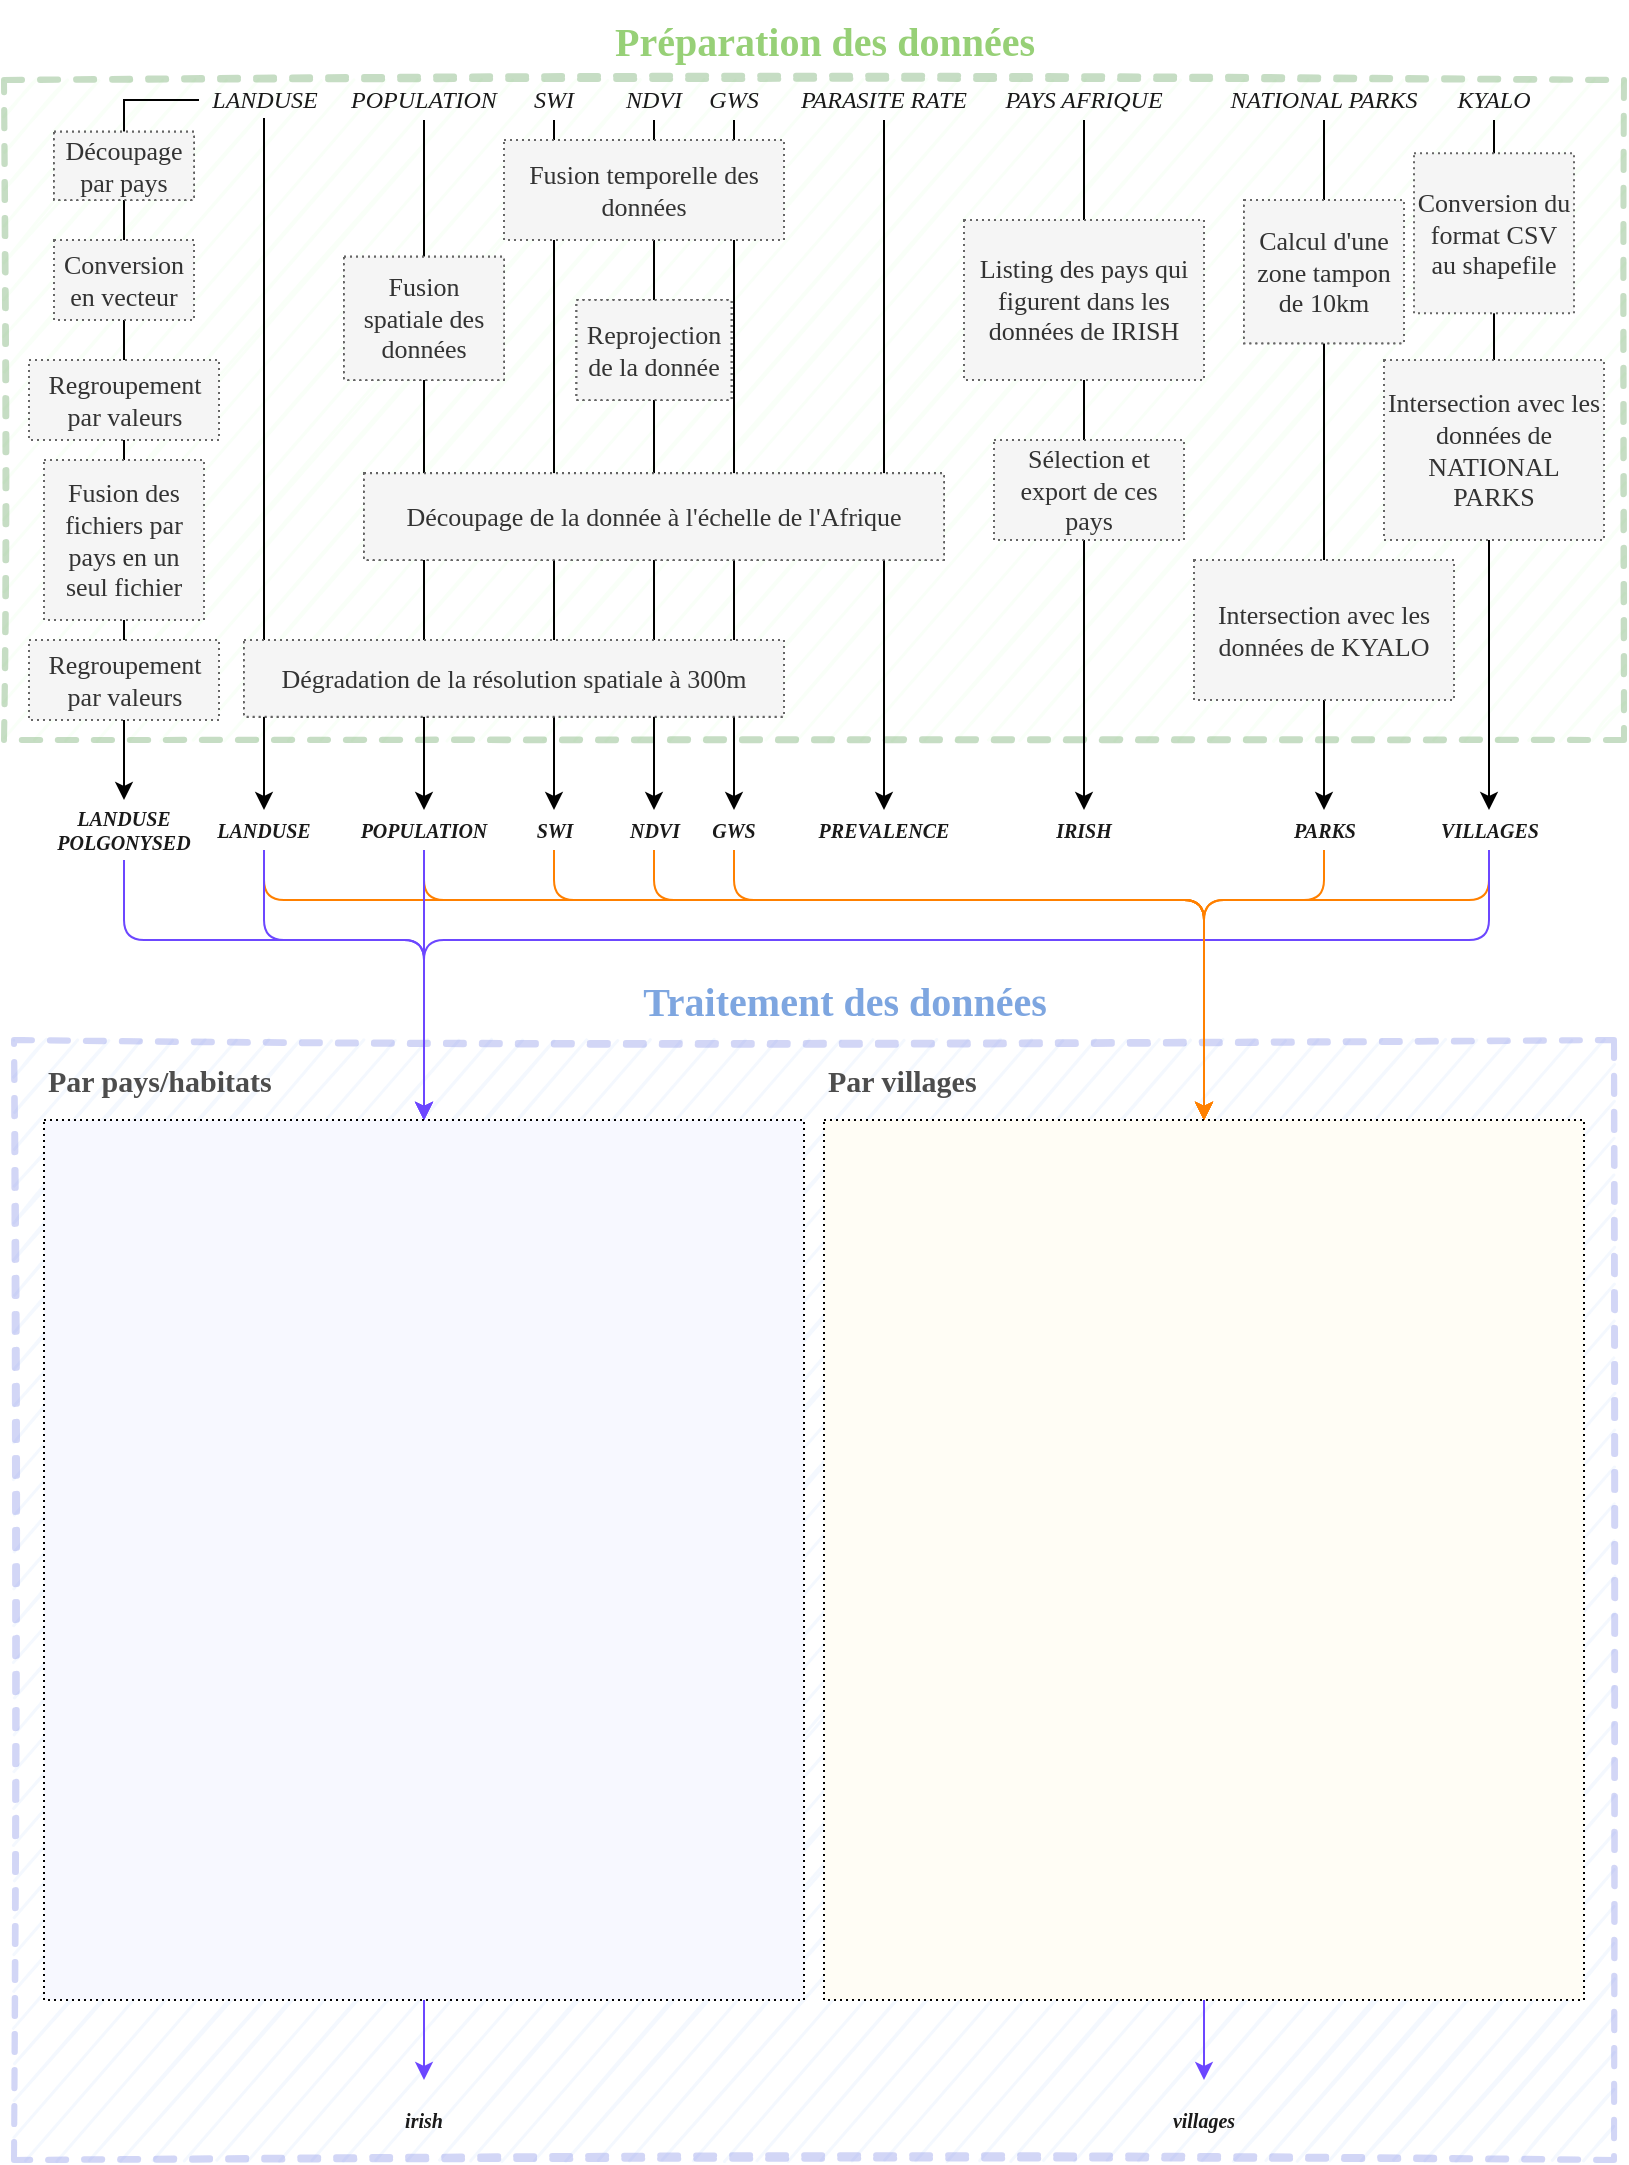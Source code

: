 <mxfile version="14.9.4" type="github" pages="2">
  <diagram id="YLtcainnFTUNkcoA6CSY" name="Global I/O">
    <mxGraphModel dx="1483" dy="846" grid="0" gridSize="10" guides="1" tooltips="1" connect="1" arrows="1" fold="1" page="1" pageScale="1" pageWidth="850" pageHeight="1100" math="0" shadow="0">
      <root>
        <mxCell id="0" />
        <mxCell id="1" parent="0" />
        <mxCell id="pdTfkMI7k9afYE7M75yk-17" value="" style="rounded=0;whiteSpace=wrap;html=1;dashed=1;strokeWidth=3;fillColor=#dae8fc;allowArrows=0;connectable=0;container=0;opacity=30;sketch=1;strokeColor=#6C77E0;" parent="1" vertex="1">
          <mxGeometry x="25" y="520" width="800" height="560" as="geometry" />
        </mxCell>
        <mxCell id="49MzPBeOzlvqZ0RAgaE--1" value="" style="rounded=0;whiteSpace=wrap;html=1;dashed=1;strokeWidth=3;allowArrows=0;connectable=0;container=0;opacity=30;shadow=0;sketch=1;fillColor=#EAFFE9;strokeColor=#438F3D;" parent="1" vertex="1">
          <mxGeometry x="20" y="40" width="810" height="330" as="geometry" />
        </mxCell>
        <mxCell id="49MzPBeOzlvqZ0RAgaE--2" value="Préparation des données" style="text;align=center;verticalAlign=middle;rounded=0;dashed=1;opacity=30;fontStyle=1;fontSize=20;fontColor=#97D077;labelBackgroundColor=none;labelBorderColor=none;html=1;labelPosition=center;verticalLabelPosition=middle;fontFamily=Georgia;" parent="1" vertex="1">
          <mxGeometry x="290" width="280" height="40" as="geometry" />
        </mxCell>
        <mxCell id="wq_lvgGx_w2eAz3UQXKo-16" style="edgeStyle=orthogonalEdgeStyle;rounded=0;orthogonalLoop=1;jettySize=auto;html=1;exitX=0.5;exitY=1;exitDx=0;exitDy=0;entryX=0.5;entryY=0;entryDx=0;entryDy=0;" parent="1" source="49MzPBeOzlvqZ0RAgaE--24" target="wq_lvgGx_w2eAz3UQXKo-35" edge="1">
          <mxGeometry relative="1" as="geometry">
            <mxPoint x="190" y="448" as="targetPoint" />
            <Array as="points">
              <mxPoint x="150" y="61" />
            </Array>
          </mxGeometry>
        </mxCell>
        <mxCell id="wq_lvgGx_w2eAz3UQXKo-32" style="edgeStyle=orthogonalEdgeStyle;rounded=0;orthogonalLoop=1;jettySize=auto;html=1;exitX=0;exitY=0.5;exitDx=0;exitDy=0;entryX=0.5;entryY=0;entryDx=0;entryDy=0;" parent="1" source="49MzPBeOzlvqZ0RAgaE--24" target="wq_lvgGx_w2eAz3UQXKo-33" edge="1">
          <mxGeometry relative="1" as="geometry">
            <mxPoint x="110" y="450.762" as="targetPoint" />
            <Array as="points">
              <mxPoint x="118" y="50" />
              <mxPoint x="80" y="50" />
            </Array>
          </mxGeometry>
        </mxCell>
        <mxCell id="49MzPBeOzlvqZ0RAgaE--24" value="LANDUSE" style="text;html=1;strokeColor=none;fillColor=none;align=center;verticalAlign=middle;whiteSpace=wrap;rounded=0;shadow=0;labelBackgroundColor=none;sketch=0;fontFamily=Georgia;fontSize=12;fontColor=#1A1A1A;fontStyle=2;rotation=0;direction=east;" parent="1" vertex="1">
          <mxGeometry x="117.5" y="41.05" width="65" height="17.91" as="geometry" />
        </mxCell>
        <mxCell id="49MzPBeOzlvqZ0RAgaE--26" value="Découpage par pays" style="rounded=0;whiteSpace=wrap;html=1;shadow=0;labelBackgroundColor=none;sketch=0;fontFamily=Georgia;fontSize=13;strokeWidth=1;dashed=1;dashPattern=1 2;fontColor=#333333;fillColor=#F5F5F5;glass=0;strokeColor=#1A1A1A;" parent="1" vertex="1">
          <mxGeometry x="45" y="65.84" width="70" height="34.16" as="geometry" />
        </mxCell>
        <mxCell id="49MzPBeOzlvqZ0RAgaE--27" value="Conversion en vecteur" style="rounded=0;whiteSpace=wrap;html=1;shadow=0;labelBackgroundColor=none;sketch=0;fontFamily=Georgia;fontSize=13;strokeWidth=1;dashed=1;dashPattern=1 2;fontColor=#333333;fillColor=#F5F5F5;glass=0;strokeColor=#1A1A1A;" parent="1" vertex="1">
          <mxGeometry x="45" y="120" width="70" height="40" as="geometry" />
        </mxCell>
        <mxCell id="49MzPBeOzlvqZ0RAgaE--29" value="Fusion des fichiers par pays en un seul fichier" style="rounded=0;whiteSpace=wrap;html=1;shadow=0;labelBackgroundColor=none;sketch=0;fontFamily=Georgia;fontSize=13;strokeWidth=1;dashed=1;dashPattern=1 2;fontColor=#333333;fillColor=#F5F5F5;glass=0;strokeColor=#1A1A1A;" parent="1" vertex="1">
          <mxGeometry x="40" y="230" width="80" height="80" as="geometry" />
        </mxCell>
        <mxCell id="wq_lvgGx_w2eAz3UQXKo-25" style="edgeStyle=orthogonalEdgeStyle;rounded=0;orthogonalLoop=1;jettySize=auto;html=1;exitX=0.5;exitY=1;exitDx=0;exitDy=0;entryX=0.5;entryY=0;entryDx=0;entryDy=0;" parent="1" source="SCPs35aV1NnULm3B9HY3-4" target="wq_lvgGx_w2eAz3UQXKo-50" edge="1">
          <mxGeometry relative="1" as="geometry">
            <mxPoint x="290.207" y="449.995" as="targetPoint" />
          </mxGeometry>
        </mxCell>
        <mxCell id="SCPs35aV1NnULm3B9HY3-4" value="POPULATION" style="text;html=1;strokeColor=none;fillColor=none;align=center;verticalAlign=middle;whiteSpace=wrap;rounded=0;shadow=0;labelBackgroundColor=none;sketch=0;fontFamily=Georgia;fontSize=12;fontColor=#1A1A1A;fontStyle=2;rotation=0;direction=east;" parent="1" vertex="1">
          <mxGeometry x="190" y="40.01" width="80" height="20" as="geometry" />
        </mxCell>
        <mxCell id="wq_lvgGx_w2eAz3UQXKo-26" style="edgeStyle=orthogonalEdgeStyle;rounded=0;orthogonalLoop=1;jettySize=auto;html=1;exitX=0.5;exitY=1;exitDx=0;exitDy=0;entryX=0.5;entryY=0;entryDx=0;entryDy=0;" parent="1" source="SCPs35aV1NnULm3B9HY3-10" target="wq_lvgGx_w2eAz3UQXKo-51" edge="1">
          <mxGeometry relative="1" as="geometry">
            <mxPoint x="380" y="448.34" as="targetPoint" />
            <Array as="points">
              <mxPoint x="295" y="170" />
              <mxPoint x="295" y="170" />
            </Array>
          </mxGeometry>
        </mxCell>
        <mxCell id="SCPs35aV1NnULm3B9HY3-10" value="SWI" style="text;html=1;strokeColor=none;fillColor=none;align=center;verticalAlign=middle;whiteSpace=wrap;rounded=0;shadow=0;labelBackgroundColor=none;sketch=0;fontFamily=Georgia;fontSize=12;fontColor=#1A1A1A;fontStyle=2;rotation=0;direction=east;" parent="1" vertex="1">
          <mxGeometry x="280" y="40.01" width="30" height="20" as="geometry" />
        </mxCell>
        <mxCell id="wq_lvgGx_w2eAz3UQXKo-28" style="edgeStyle=orthogonalEdgeStyle;rounded=0;orthogonalLoop=1;jettySize=auto;html=1;exitX=0.5;exitY=1;exitDx=0;exitDy=0;entryX=0.5;entryY=0;entryDx=0;entryDy=0;" parent="1" source="SCPs35aV1NnULm3B9HY3-11" target="wq_lvgGx_w2eAz3UQXKo-53" edge="1">
          <mxGeometry relative="1" as="geometry">
            <mxPoint x="510.207" y="449.443" as="targetPoint" />
            <Array as="points">
              <mxPoint x="385" y="200" />
              <mxPoint x="385" y="200" />
            </Array>
          </mxGeometry>
        </mxCell>
        <mxCell id="SCPs35aV1NnULm3B9HY3-11" value="GWS" style="text;html=1;strokeColor=none;fillColor=none;align=center;verticalAlign=middle;whiteSpace=wrap;rounded=0;shadow=0;labelBackgroundColor=none;sketch=0;fontFamily=Georgia;fontSize=12;fontColor=#1A1A1A;fontStyle=2;rotation=0;direction=east;" parent="1" vertex="1">
          <mxGeometry x="370" y="40.01" width="30" height="20" as="geometry" />
        </mxCell>
        <mxCell id="wq_lvgGx_w2eAz3UQXKo-56" style="edgeStyle=orthogonalEdgeStyle;rounded=0;orthogonalLoop=1;jettySize=auto;html=1;exitX=0.5;exitY=1;exitDx=0;exitDy=0;fontSize=10;entryX=0.5;entryY=0;entryDx=0;entryDy=0;" parent="1" source="wq_lvgGx_w2eAz3UQXKo-11" target="wq_lvgGx_w2eAz3UQXKo-59" edge="1">
          <mxGeometry relative="1" as="geometry">
            <mxPoint x="559.81" y="454.571" as="targetPoint" />
          </mxGeometry>
        </mxCell>
        <mxCell id="wq_lvgGx_w2eAz3UQXKo-11" value="PAYS AFRIQUE" style="text;html=1;strokeColor=none;fillColor=none;align=center;verticalAlign=middle;whiteSpace=wrap;rounded=0;shadow=0;labelBackgroundColor=none;sketch=0;fontFamily=Georgia;fontSize=12;fontColor=#1A1A1A;fontStyle=2;rotation=0;direction=east;" parent="1" vertex="1">
          <mxGeometry x="510" y="40.01" width="100" height="20" as="geometry" />
        </mxCell>
        <mxCell id="wq_lvgGx_w2eAz3UQXKo-37" style="edgeStyle=orthogonalEdgeStyle;rounded=0;orthogonalLoop=1;jettySize=auto;html=1;exitX=0.5;exitY=1;exitDx=0;exitDy=0;entryX=0.5;entryY=0;entryDx=0;entryDy=0;" parent="1" source="wq_lvgGx_w2eAz3UQXKo-12" target="wq_lvgGx_w2eAz3UQXKo-60" edge="1">
          <mxGeometry relative="1" as="geometry">
            <mxPoint x="765" y="450.914" as="targetPoint" />
          </mxGeometry>
        </mxCell>
        <mxCell id="wq_lvgGx_w2eAz3UQXKo-12" value="KYALO" style="text;html=1;strokeColor=none;fillColor=none;align=center;verticalAlign=middle;whiteSpace=wrap;rounded=0;shadow=0;labelBackgroundColor=none;sketch=0;fontFamily=Georgia;fontSize=12;fontColor=#1A1A1A;fontStyle=2;rotation=0;direction=east;" parent="1" vertex="1">
          <mxGeometry x="740" y="40.01" width="50" height="20" as="geometry" />
        </mxCell>
        <mxCell id="wq_lvgGx_w2eAz3UQXKo-57" style="edgeStyle=orthogonalEdgeStyle;rounded=0;orthogonalLoop=1;jettySize=auto;html=1;exitX=0.5;exitY=1;exitDx=0;exitDy=0;fontSize=10;entryX=0.5;entryY=0;entryDx=0;entryDy=0;" parent="1" source="wq_lvgGx_w2eAz3UQXKo-13" target="wq_lvgGx_w2eAz3UQXKo-61" edge="1">
          <mxGeometry relative="1" as="geometry">
            <mxPoint x="680" y="454" as="targetPoint" />
          </mxGeometry>
        </mxCell>
        <mxCell id="wq_lvgGx_w2eAz3UQXKo-13" value="NATIONAL PARKS" style="text;html=1;strokeColor=none;fillColor=none;align=center;verticalAlign=middle;whiteSpace=wrap;rounded=0;shadow=0;labelBackgroundColor=none;sketch=0;fontFamily=Georgia;fontSize=12;fontColor=#1A1A1A;fontStyle=2;rotation=0;direction=east;" parent="1" vertex="1">
          <mxGeometry x="620" y="40.01" width="120" height="20" as="geometry" />
        </mxCell>
        <mxCell id="wq_lvgGx_w2eAz3UQXKo-27" style="edgeStyle=orthogonalEdgeStyle;rounded=0;orthogonalLoop=1;jettySize=auto;html=1;exitX=0.5;exitY=1;exitDx=0;exitDy=0;entryX=0.5;entryY=0;entryDx=0;entryDy=0;" parent="1" source="wq_lvgGx_w2eAz3UQXKo-14" target="wq_lvgGx_w2eAz3UQXKo-52" edge="1">
          <mxGeometry relative="1" as="geometry">
            <mxPoint x="444.69" y="449.444" as="targetPoint" />
            <Array as="points">
              <mxPoint x="345" y="180" />
              <mxPoint x="345" y="180" />
            </Array>
          </mxGeometry>
        </mxCell>
        <mxCell id="wq_lvgGx_w2eAz3UQXKo-14" value="NDVI" style="text;html=1;strokeColor=none;fillColor=none;align=center;verticalAlign=middle;whiteSpace=wrap;rounded=0;shadow=0;labelBackgroundColor=none;sketch=0;fontFamily=Georgia;fontSize=12;fontColor=#1A1A1A;fontStyle=2;rotation=0;direction=east;" parent="1" vertex="1">
          <mxGeometry x="320" y="40.01" width="50" height="20" as="geometry" />
        </mxCell>
        <mxCell id="wq_lvgGx_w2eAz3UQXKo-21" style="edgeStyle=orthogonalEdgeStyle;rounded=0;orthogonalLoop=1;jettySize=auto;html=1;exitX=0.5;exitY=1;exitDx=0;exitDy=0;entryX=0.5;entryY=0;entryDx=0;entryDy=0;" parent="1" source="wq_lvgGx_w2eAz3UQXKo-15" target="wq_lvgGx_w2eAz3UQXKo-54" edge="1">
          <mxGeometry relative="1" as="geometry">
            <mxPoint x="585" y="448.34" as="targetPoint" />
            <Array as="points">
              <mxPoint x="460" y="220" />
              <mxPoint x="460" y="220" />
            </Array>
          </mxGeometry>
        </mxCell>
        <mxCell id="wq_lvgGx_w2eAz3UQXKo-15" value="PARASITE RATE" style="text;html=1;strokeColor=none;fillColor=none;align=center;verticalAlign=middle;whiteSpace=wrap;rounded=0;shadow=0;labelBackgroundColor=none;sketch=0;fontFamily=Georgia;fontSize=12;fontColor=#1A1A1A;fontStyle=2;rotation=0;direction=east;" parent="1" vertex="1">
          <mxGeometry x="410" y="40.01" width="100" height="20" as="geometry" />
        </mxCell>
        <mxCell id="49MzPBeOzlvqZ0RAgaE--14" value="Fusion spatiale des données" style="rounded=0;whiteSpace=wrap;html=1;shadow=0;labelBackgroundColor=none;sketch=0;fontFamily=Georgia;fontSize=13;strokeWidth=1;dashed=1;dashPattern=1 2;fontColor=#333333;fillColor=#F5F5F5;glass=0;strokeColor=#1A1A1A;" parent="1" vertex="1">
          <mxGeometry x="190" y="128.34" width="80" height="61.66" as="geometry" />
        </mxCell>
        <mxCell id="SCPs35aV1NnULm3B9HY3-12" value="Fusion temporelle des données" style="rounded=0;whiteSpace=wrap;html=1;shadow=0;labelBackgroundColor=none;sketch=0;fontFamily=Georgia;fontSize=13;strokeWidth=1;dashed=1;dashPattern=1 2;fontColor=#333333;fillColor=#F5F5F5;glass=0;strokeColor=#1A1A1A;" parent="1" vertex="1">
          <mxGeometry x="270" y="70" width="140" height="50" as="geometry" />
        </mxCell>
        <mxCell id="49MzPBeOzlvqZ0RAgaE--23" value="Dégradation de la résolution spatiale à 300m" style="rounded=0;whiteSpace=wrap;html=1;shadow=0;labelBackgroundColor=none;sketch=0;fontFamily=Georgia;fontSize=13;strokeWidth=1;dashed=1;dashPattern=1 2;fontColor=#333333;fillColor=#F5F5F5;glass=0;strokeColor=#1A1A1A;" parent="1" vertex="1">
          <mxGeometry x="140" y="320" width="270" height="38.34" as="geometry" />
        </mxCell>
        <mxCell id="49MzPBeOzlvqZ0RAgaE--15" value="Découpage de la donnée à l&#39;échelle de l&#39;Afrique" style="rounded=0;whiteSpace=wrap;html=1;shadow=0;labelBackgroundColor=none;sketch=0;fontFamily=Georgia;fontSize=13;strokeWidth=1;dashed=1;dashPattern=1 2;fontColor=#333333;fillColor=#F5F5F5;glass=0;strokeColor=#1A1A1A;" parent="1" vertex="1">
          <mxGeometry x="200" y="236.66" width="290" height="43.34" as="geometry" />
        </mxCell>
        <mxCell id="wq_lvgGx_w2eAz3UQXKo-31" value="Regroupement par valeurs" style="rounded=0;whiteSpace=wrap;html=1;shadow=0;labelBackgroundColor=none;sketch=0;fontFamily=Georgia;fontSize=13;strokeWidth=1;dashed=1;dashPattern=1 2;fontColor=#333333;fillColor=#F5F5F5;glass=0;strokeColor=#1A1A1A;" parent="1" vertex="1">
          <mxGeometry x="32.5" y="180" width="95" height="40" as="geometry" />
        </mxCell>
        <mxCell id="K0ugWXwgX_FUpqQaoqOF-15" style="edgeStyle=orthogonalEdgeStyle;orthogonalLoop=1;jettySize=auto;html=1;exitX=0.5;exitY=1;exitDx=0;exitDy=0;entryX=0.5;entryY=0;entryDx=0;entryDy=0;strokeWidth=1;fillColor=#dae8fc;rounded=1;strokeColor=#6C47FF;" edge="1" parent="1" source="wq_lvgGx_w2eAz3UQXKo-33" target="K0ugWXwgX_FUpqQaoqOF-28">
          <mxGeometry relative="1" as="geometry">
            <Array as="points">
              <mxPoint x="80" y="470" />
              <mxPoint x="230" y="470" />
            </Array>
          </mxGeometry>
        </mxCell>
        <mxCell id="wq_lvgGx_w2eAz3UQXKo-33" value="LANDUSE POLGONYSED" style="text;html=1;strokeColor=none;fillColor=none;align=center;verticalAlign=middle;whiteSpace=wrap;rounded=0;shadow=0;labelBackgroundColor=none;sketch=0;fontFamily=Georgia;fontSize=10;fontColor=#1A1A1A;fontStyle=3;rotation=0;direction=east;" parent="1" vertex="1">
          <mxGeometry x="40" y="400.0" width="80" height="30" as="geometry" />
        </mxCell>
        <mxCell id="K0ugWXwgX_FUpqQaoqOF-8" style="edgeStyle=orthogonalEdgeStyle;rounded=1;orthogonalLoop=1;jettySize=auto;html=1;exitX=0.5;exitY=1;exitDx=0;exitDy=0;entryX=0.5;entryY=0;entryDx=0;entryDy=0;strokeColor=#FF8000;" edge="1" parent="1" source="wq_lvgGx_w2eAz3UQXKo-35" target="K0ugWXwgX_FUpqQaoqOF-29">
          <mxGeometry relative="1" as="geometry">
            <Array as="points">
              <mxPoint x="150" y="450" />
              <mxPoint x="620" y="450" />
            </Array>
          </mxGeometry>
        </mxCell>
        <mxCell id="K0ugWXwgX_FUpqQaoqOF-14" style="edgeStyle=orthogonalEdgeStyle;orthogonalLoop=1;jettySize=auto;html=1;exitX=0.5;exitY=1;exitDx=0;exitDy=0;entryX=0.5;entryY=0;entryDx=0;entryDy=0;strokeWidth=1;fillColor=#dae8fc;rounded=1;strokeColor=#6C47FF;" edge="1" parent="1" source="wq_lvgGx_w2eAz3UQXKo-35" target="K0ugWXwgX_FUpqQaoqOF-28">
          <mxGeometry relative="1" as="geometry">
            <mxPoint x="65" y="520" as="targetPoint" />
            <Array as="points">
              <mxPoint x="150" y="470" />
              <mxPoint x="230" y="470" />
            </Array>
          </mxGeometry>
        </mxCell>
        <mxCell id="wq_lvgGx_w2eAz3UQXKo-35" value="LANDUSE" style="text;html=1;strokeColor=none;fillColor=none;align=center;verticalAlign=middle;whiteSpace=wrap;rounded=0;shadow=0;labelBackgroundColor=none;sketch=0;fontFamily=Georgia;fontSize=10;fontColor=#1A1A1A;fontStyle=3;rotation=0;direction=east;" parent="1" vertex="1">
          <mxGeometry x="120" y="405.0" width="60" height="20" as="geometry" />
        </mxCell>
        <mxCell id="wq_lvgGx_w2eAz3UQXKo-36" value="Reprojection de la donnée" style="rounded=0;whiteSpace=wrap;html=1;shadow=0;labelBackgroundColor=none;sketch=0;fontFamily=Georgia;fontSize=13;strokeWidth=1;dashed=1;dashPattern=1 2;fontColor=#333333;fillColor=#F5F5F5;glass=0;strokeColor=#1A1A1A;" parent="1" vertex="1">
          <mxGeometry x="306.25" y="150" width="77.5" height="50" as="geometry" />
        </mxCell>
        <mxCell id="wq_lvgGx_w2eAz3UQXKo-38" value="Conversion du format CSV au shapefile" style="rounded=0;whiteSpace=wrap;html=1;shadow=0;labelBackgroundColor=none;sketch=0;fontFamily=Georgia;fontSize=13;strokeWidth=1;dashed=1;dashPattern=1 2;fontColor=#333333;glass=0;strokeColor=#666666;fillColor=#f5f5f5;" parent="1" vertex="1">
          <mxGeometry x="725" y="76.66" width="80" height="80" as="geometry" />
        </mxCell>
        <mxCell id="wq_lvgGx_w2eAz3UQXKo-39" value="Regroupement par valeurs" style="rounded=0;whiteSpace=wrap;html=1;shadow=0;labelBackgroundColor=none;sketch=0;fontFamily=Georgia;fontSize=13;strokeWidth=1;dashed=1;dashPattern=1 2;fontColor=#333333;fillColor=#F5F5F5;glass=0;strokeColor=#1A1A1A;" parent="1" vertex="1">
          <mxGeometry x="32.5" y="320" width="95" height="40" as="geometry" />
        </mxCell>
        <mxCell id="K0ugWXwgX_FUpqQaoqOF-9" style="edgeStyle=orthogonalEdgeStyle;rounded=1;orthogonalLoop=1;jettySize=auto;html=1;exitX=0.5;exitY=1;exitDx=0;exitDy=0;entryX=0.5;entryY=0;entryDx=0;entryDy=0;strokeColor=#FF8000;" edge="1" parent="1" source="wq_lvgGx_w2eAz3UQXKo-50" target="K0ugWXwgX_FUpqQaoqOF-29">
          <mxGeometry relative="1" as="geometry">
            <Array as="points">
              <mxPoint x="230" y="450" />
              <mxPoint x="620" y="450" />
            </Array>
          </mxGeometry>
        </mxCell>
        <mxCell id="K0ugWXwgX_FUpqQaoqOF-16" style="edgeStyle=orthogonalEdgeStyle;orthogonalLoop=1;jettySize=auto;html=1;exitX=0.5;exitY=1;exitDx=0;exitDy=0;entryX=0.5;entryY=0;entryDx=0;entryDy=0;strokeWidth=1;fillColor=#dae8fc;rounded=1;strokeColor=#6C47FF;" edge="1" parent="1" source="wq_lvgGx_w2eAz3UQXKo-50" target="K0ugWXwgX_FUpqQaoqOF-28">
          <mxGeometry relative="1" as="geometry">
            <mxPoint x="65" y="520" as="targetPoint" />
            <Array as="points">
              <mxPoint x="230" y="480" />
              <mxPoint x="230" y="480" />
            </Array>
          </mxGeometry>
        </mxCell>
        <mxCell id="wq_lvgGx_w2eAz3UQXKo-50" value="POPULATION" style="text;html=1;strokeColor=none;fillColor=none;align=center;verticalAlign=middle;whiteSpace=wrap;rounded=0;shadow=0;labelBackgroundColor=none;sketch=0;fontFamily=Georgia;fontSize=10;fontColor=#1A1A1A;fontStyle=3;rotation=0;direction=east;" parent="1" vertex="1">
          <mxGeometry x="190" y="405.0" width="80" height="20" as="geometry" />
        </mxCell>
        <mxCell id="K0ugWXwgX_FUpqQaoqOF-11" style="edgeStyle=orthogonalEdgeStyle;rounded=1;orthogonalLoop=1;jettySize=auto;html=1;exitX=0.5;exitY=1;exitDx=0;exitDy=0;entryX=0.5;entryY=0;entryDx=0;entryDy=0;strokeColor=#FF8000;" edge="1" parent="1" source="wq_lvgGx_w2eAz3UQXKo-51" target="K0ugWXwgX_FUpqQaoqOF-29">
          <mxGeometry relative="1" as="geometry">
            <mxPoint x="645.12" y="490" as="targetPoint" />
            <Array as="points">
              <mxPoint x="295" y="450" />
              <mxPoint x="620" y="450" />
            </Array>
          </mxGeometry>
        </mxCell>
        <mxCell id="wq_lvgGx_w2eAz3UQXKo-51" value="SWI" style="text;html=1;strokeColor=none;fillColor=none;align=center;verticalAlign=middle;whiteSpace=wrap;rounded=0;shadow=0;labelBackgroundColor=none;sketch=0;fontFamily=Georgia;fontSize=10;fontColor=#1A1A1A;fontStyle=3;rotation=0;direction=east;" parent="1" vertex="1">
          <mxGeometry x="282.5" y="405.0" width="25" height="20" as="geometry" />
        </mxCell>
        <mxCell id="K0ugWXwgX_FUpqQaoqOF-12" style="edgeStyle=orthogonalEdgeStyle;rounded=1;orthogonalLoop=1;jettySize=auto;html=1;exitX=0.5;exitY=1;exitDx=0;exitDy=0;entryX=0.5;entryY=0;entryDx=0;entryDy=0;strokeColor=#FF8000;" edge="1" parent="1" source="wq_lvgGx_w2eAz3UQXKo-52" target="K0ugWXwgX_FUpqQaoqOF-29">
          <mxGeometry relative="1" as="geometry">
            <Array as="points">
              <mxPoint x="345" y="450" />
              <mxPoint x="620" y="450" />
            </Array>
          </mxGeometry>
        </mxCell>
        <mxCell id="wq_lvgGx_w2eAz3UQXKo-52" value="NDVI" style="text;html=1;strokeColor=none;fillColor=none;align=center;verticalAlign=middle;whiteSpace=wrap;rounded=0;shadow=0;labelBackgroundColor=none;sketch=0;fontFamily=Georgia;fontSize=10;fontColor=#1A1A1A;fontStyle=3;rotation=0;direction=east;" parent="1" vertex="1">
          <mxGeometry x="327.5" y="405.0" width="35" height="20" as="geometry" />
        </mxCell>
        <mxCell id="K0ugWXwgX_FUpqQaoqOF-13" style="edgeStyle=orthogonalEdgeStyle;rounded=1;orthogonalLoop=1;jettySize=auto;html=1;exitX=0.5;exitY=1;exitDx=0;exitDy=0;entryX=0.5;entryY=0;entryDx=0;entryDy=0;strokeColor=#FF8000;" edge="1" parent="1" source="wq_lvgGx_w2eAz3UQXKo-53" target="K0ugWXwgX_FUpqQaoqOF-29">
          <mxGeometry relative="1" as="geometry">
            <Array as="points">
              <mxPoint x="385" y="450" />
              <mxPoint x="620" y="450" />
            </Array>
          </mxGeometry>
        </mxCell>
        <mxCell id="wq_lvgGx_w2eAz3UQXKo-53" value="GWS" style="text;html=1;strokeColor=none;fillColor=none;align=center;verticalAlign=middle;whiteSpace=wrap;rounded=0;shadow=0;labelBackgroundColor=none;sketch=0;fontFamily=Georgia;fontSize=10;fontColor=#1A1A1A;fontStyle=3;rotation=0;direction=east;" parent="1" vertex="1">
          <mxGeometry x="370" y="405.0" width="30" height="20" as="geometry" />
        </mxCell>
        <mxCell id="49MzPBeOzlvqZ0RAgaE--4" value="Traitement des données" style="text;align=center;verticalAlign=middle;rounded=0;dashed=1;opacity=30;fontStyle=1;fontSize=20;labelBackgroundColor=none;labelBorderColor=none;html=1;labelPosition=center;verticalLabelPosition=middle;fontFamily=Georgia;fontColor=#7EA6E0;" parent="1" vertex="1">
          <mxGeometry x="300" y="480" width="280" height="40" as="geometry" />
        </mxCell>
        <mxCell id="wq_lvgGx_w2eAz3UQXKo-54" value="PREVALENCE" style="text;html=1;strokeColor=none;fillColor=none;align=center;verticalAlign=middle;whiteSpace=wrap;rounded=0;shadow=0;labelBackgroundColor=none;sketch=0;fontFamily=Georgia;fontSize=10;fontColor=#1A1A1A;fontStyle=3;rotation=0;direction=east;" parent="1" vertex="1">
          <mxGeometry x="420" y="405.0" width="80" height="20" as="geometry" />
        </mxCell>
        <mxCell id="wq_lvgGx_w2eAz3UQXKo-58" value="Intersection avec les données de KYALO" style="rounded=0;whiteSpace=wrap;html=1;shadow=0;labelBackgroundColor=none;sketch=0;fontFamily=Georgia;fontSize=13;strokeWidth=1;dashed=1;dashPattern=1 2;fontColor=#333333;glass=0;strokeColor=#666666;fillColor=#f5f5f5;" parent="1" vertex="1">
          <mxGeometry x="615" y="280" width="130" height="70" as="geometry" />
        </mxCell>
        <mxCell id="wq_lvgGx_w2eAz3UQXKo-59" value="IRISH" style="text;html=1;strokeColor=none;fillColor=none;align=center;verticalAlign=middle;whiteSpace=wrap;rounded=0;shadow=0;labelBackgroundColor=none;sketch=0;fontFamily=Georgia;fontSize=10;fontColor=#1A1A1A;fontStyle=3;rotation=0;direction=east;" parent="1" vertex="1">
          <mxGeometry x="520" y="405.0" width="80" height="20" as="geometry" />
        </mxCell>
        <mxCell id="K0ugWXwgX_FUpqQaoqOF-5" style="edgeStyle=orthogonalEdgeStyle;rounded=1;orthogonalLoop=1;jettySize=auto;html=1;exitX=0.5;exitY=1;exitDx=0;exitDy=0;strokeColor=#FF8000;entryX=0.5;entryY=0;entryDx=0;entryDy=0;" edge="1" parent="1" source="wq_lvgGx_w2eAz3UQXKo-60" target="K0ugWXwgX_FUpqQaoqOF-29">
          <mxGeometry relative="1" as="geometry">
            <mxPoint x="610" y="520" as="targetPoint" />
            <Array as="points">
              <mxPoint x="762" y="450" />
              <mxPoint x="620" y="450" />
            </Array>
          </mxGeometry>
        </mxCell>
        <mxCell id="K0ugWXwgX_FUpqQaoqOF-17" style="edgeStyle=orthogonalEdgeStyle;orthogonalLoop=1;jettySize=auto;html=1;exitX=0.5;exitY=1;exitDx=0;exitDy=0;entryX=0.5;entryY=0;entryDx=0;entryDy=0;strokeWidth=1;fillColor=#dae8fc;rounded=1;strokeColor=#6C47FF;" edge="1" parent="1" source="wq_lvgGx_w2eAz3UQXKo-60" target="K0ugWXwgX_FUpqQaoqOF-28">
          <mxGeometry relative="1" as="geometry">
            <mxPoint x="65" y="520" as="targetPoint" />
            <Array as="points">
              <mxPoint x="762" y="470" />
              <mxPoint x="230" y="470" />
            </Array>
          </mxGeometry>
        </mxCell>
        <mxCell id="wq_lvgGx_w2eAz3UQXKo-60" value="VILLAGES" style="text;html=1;strokeColor=none;fillColor=none;align=center;verticalAlign=middle;whiteSpace=wrap;rounded=0;shadow=0;labelBackgroundColor=none;sketch=0;fontFamily=Georgia;fontSize=10;fontColor=#1A1A1A;fontStyle=3;rotation=0;direction=east;" parent="1" vertex="1">
          <mxGeometry x="737.5" y="405.0" width="50" height="20" as="geometry" />
        </mxCell>
        <mxCell id="K0ugWXwgX_FUpqQaoqOF-6" style="edgeStyle=orthogonalEdgeStyle;rounded=1;orthogonalLoop=1;jettySize=auto;html=1;exitX=0.5;exitY=1;exitDx=0;exitDy=0;entryX=0.5;entryY=0;entryDx=0;entryDy=0;strokeColor=#FF8000;" edge="1" parent="1" source="wq_lvgGx_w2eAz3UQXKo-61" target="K0ugWXwgX_FUpqQaoqOF-29">
          <mxGeometry relative="1" as="geometry">
            <Array as="points">
              <mxPoint x="680" y="450" />
              <mxPoint x="620" y="450" />
            </Array>
          </mxGeometry>
        </mxCell>
        <mxCell id="wq_lvgGx_w2eAz3UQXKo-61" value="PARKS" style="text;html=1;strokeColor=none;fillColor=none;align=center;verticalAlign=middle;whiteSpace=wrap;rounded=0;shadow=0;labelBackgroundColor=none;sketch=0;fontFamily=Georgia;fontSize=10;fontColor=#1A1A1A;fontStyle=3;rotation=0;direction=east;" parent="1" vertex="1">
          <mxGeometry x="622.5" y="405.0" width="115" height="20" as="geometry" />
        </mxCell>
        <mxCell id="wq_lvgGx_w2eAz3UQXKo-62" value="Intersection avec les données de NATIONAL PARKS" style="rounded=0;whiteSpace=wrap;html=1;shadow=0;labelBackgroundColor=none;sketch=0;fontFamily=Georgia;fontSize=13;strokeWidth=1;dashed=1;dashPattern=1 2;fontColor=#333333;glass=0;strokeColor=#666666;fillColor=#f5f5f5;" parent="1" vertex="1">
          <mxGeometry x="710" y="180.0" width="110" height="90" as="geometry" />
        </mxCell>
        <mxCell id="wq_lvgGx_w2eAz3UQXKo-63" value="Calcul d&#39;une zone tampon de 10km" style="rounded=0;whiteSpace=wrap;html=1;shadow=0;labelBackgroundColor=none;sketch=0;fontFamily=Georgia;fontSize=13;strokeWidth=1;dashed=1;dashPattern=1 2;fontColor=#333333;fillColor=#F5F5F5;glass=0;strokeColor=#1A1A1A;" parent="1" vertex="1">
          <mxGeometry x="640" y="100" width="80" height="71.66" as="geometry" />
        </mxCell>
        <mxCell id="wq_lvgGx_w2eAz3UQXKo-65" value="Sélection et export de ces pays" style="rounded=0;whiteSpace=wrap;html=1;shadow=0;labelBackgroundColor=none;sketch=0;fontFamily=Georgia;fontSize=13;strokeWidth=1;dashed=1;dashPattern=1 2;fontColor=#333333;fillColor=#F5F5F5;glass=0;strokeColor=#1A1A1A;" parent="1" vertex="1">
          <mxGeometry x="515" y="220" width="95" height="50" as="geometry" />
        </mxCell>
        <mxCell id="wq_lvgGx_w2eAz3UQXKo-67" value="Listing des pays qui figurent dans les données de IRISH" style="rounded=0;whiteSpace=wrap;html=1;shadow=0;labelBackgroundColor=none;sketch=0;fontFamily=Georgia;fontSize=13;strokeWidth=1;dashed=1;dashPattern=1 2;fontColor=#333333;fillColor=#F5F5F5;glass=0;strokeColor=#1A1A1A;" parent="1" vertex="1">
          <mxGeometry x="500" y="110" width="120" height="80" as="geometry" />
        </mxCell>
        <mxCell id="pdTfkMI7k9afYE7M75yk-4" value="Découpage par pays" style="rounded=0;whiteSpace=wrap;html=1;shadow=0;labelBackgroundColor=none;sketch=0;fontFamily=Georgia;fontSize=13;strokeWidth=1;dashed=1;dashPattern=1 2;fontColor=#333333;glass=0;strokeColor=#666666;fillColor=#f5f5f5;" parent="1" vertex="1">
          <mxGeometry x="45" y="65.84" width="70" height="34.16" as="geometry" />
        </mxCell>
        <mxCell id="pdTfkMI7k9afYE7M75yk-5" value="Conversion en vecteur" style="rounded=0;whiteSpace=wrap;html=1;shadow=0;labelBackgroundColor=none;sketch=0;fontFamily=Georgia;fontSize=13;strokeWidth=1;dashed=1;dashPattern=1 2;fontColor=#333333;glass=0;strokeColor=#666666;fillColor=#f5f5f5;" parent="1" vertex="1">
          <mxGeometry x="45" y="120" width="70" height="40" as="geometry" />
        </mxCell>
        <mxCell id="pdTfkMI7k9afYE7M75yk-6" value="Regroupement par valeurs" style="rounded=0;whiteSpace=wrap;html=1;shadow=0;labelBackgroundColor=none;sketch=0;fontFamily=Georgia;fontSize=13;strokeWidth=1;dashed=1;dashPattern=1 2;fontColor=#333333;glass=0;strokeColor=#666666;fillColor=#f5f5f5;" parent="1" vertex="1">
          <mxGeometry x="32.5" y="180" width="95" height="40" as="geometry" />
        </mxCell>
        <mxCell id="pdTfkMI7k9afYE7M75yk-7" value="Fusion des fichiers par pays en un seul fichier" style="rounded=0;whiteSpace=wrap;html=1;shadow=0;labelBackgroundColor=none;sketch=0;fontFamily=Georgia;fontSize=13;strokeWidth=1;dashed=1;dashPattern=1 2;fontColor=#333333;glass=0;strokeColor=#666666;fillColor=#f5f5f5;" parent="1" vertex="1">
          <mxGeometry x="40" y="230" width="80" height="80" as="geometry" />
        </mxCell>
        <mxCell id="pdTfkMI7k9afYE7M75yk-8" value="Regroupement par valeurs" style="rounded=0;whiteSpace=wrap;html=1;shadow=0;labelBackgroundColor=none;sketch=0;fontFamily=Georgia;fontSize=13;strokeWidth=1;dashed=1;dashPattern=1 2;fontColor=#333333;glass=0;strokeColor=#666666;fillColor=#f5f5f5;" parent="1" vertex="1">
          <mxGeometry x="32.5" y="320" width="95" height="40" as="geometry" />
        </mxCell>
        <mxCell id="pdTfkMI7k9afYE7M75yk-9" value="Dégradation de la résolution spatiale à 300m" style="rounded=0;whiteSpace=wrap;html=1;shadow=0;labelBackgroundColor=none;sketch=0;fontFamily=Georgia;fontSize=13;strokeWidth=1;dashed=1;dashPattern=1 2;fontColor=#333333;glass=0;strokeColor=#666666;fillColor=#f5f5f5;" parent="1" vertex="1">
          <mxGeometry x="140" y="320" width="270" height="38.34" as="geometry" />
        </mxCell>
        <mxCell id="pdTfkMI7k9afYE7M75yk-10" value="Découpage de la donnée à l&#39;échelle de l&#39;Afrique" style="rounded=0;whiteSpace=wrap;html=1;shadow=0;labelBackgroundColor=none;sketch=0;fontFamily=Georgia;fontSize=13;strokeWidth=1;dashed=1;dashPattern=1 2;fontColor=#333333;glass=0;strokeColor=#666666;fillColor=#f5f5f5;" parent="1" vertex="1">
          <mxGeometry x="200" y="236.66" width="290" height="43.34" as="geometry" />
        </mxCell>
        <mxCell id="pdTfkMI7k9afYE7M75yk-11" value="Fusion spatiale des données" style="rounded=0;whiteSpace=wrap;html=1;shadow=0;labelBackgroundColor=none;sketch=0;fontFamily=Georgia;fontSize=13;strokeWidth=1;dashed=1;dashPattern=1 2;fontColor=#333333;glass=0;strokeColor=#666666;fillColor=#f5f5f5;" parent="1" vertex="1">
          <mxGeometry x="190" y="128.34" width="80" height="61.66" as="geometry" />
        </mxCell>
        <mxCell id="pdTfkMI7k9afYE7M75yk-12" value="Reprojection de la donnée" style="rounded=0;whiteSpace=wrap;html=1;shadow=0;labelBackgroundColor=none;sketch=0;fontFamily=Georgia;fontSize=13;strokeWidth=1;dashed=1;dashPattern=1 2;fontColor=#333333;glass=0;strokeColor=#666666;fillColor=#f5f5f5;" parent="1" vertex="1">
          <mxGeometry x="306.25" y="150" width="77.5" height="50" as="geometry" />
        </mxCell>
        <mxCell id="pdTfkMI7k9afYE7M75yk-13" value="Fusion temporelle des données" style="rounded=0;whiteSpace=wrap;html=1;shadow=0;labelBackgroundColor=none;sketch=0;fontFamily=Georgia;fontSize=13;strokeWidth=1;dashed=1;dashPattern=1 2;fontColor=#333333;glass=0;strokeColor=#666666;fillColor=#f5f5f5;" parent="1" vertex="1">
          <mxGeometry x="270" y="70" width="140" height="50" as="geometry" />
        </mxCell>
        <mxCell id="pdTfkMI7k9afYE7M75yk-14" value="Sélection et export de ces pays" style="rounded=0;whiteSpace=wrap;html=1;shadow=0;labelBackgroundColor=none;sketch=0;fontFamily=Georgia;fontSize=13;strokeWidth=1;dashed=1;dashPattern=1 2;fontColor=#333333;glass=0;strokeColor=#666666;fillColor=#f5f5f5;" parent="1" vertex="1">
          <mxGeometry x="515" y="220" width="95" height="50" as="geometry" />
        </mxCell>
        <mxCell id="pdTfkMI7k9afYE7M75yk-15" value="Listing des pays qui figurent dans les données de IRISH" style="rounded=0;whiteSpace=wrap;html=1;shadow=0;labelBackgroundColor=none;sketch=0;fontFamily=Georgia;fontSize=13;strokeWidth=1;dashed=1;dashPattern=1 2;fontColor=#333333;glass=0;strokeColor=#666666;fillColor=#f5f5f5;" parent="1" vertex="1">
          <mxGeometry x="500" y="110" width="120" height="80" as="geometry" />
        </mxCell>
        <mxCell id="pdTfkMI7k9afYE7M75yk-16" value="Calcul d&#39;une zone tampon de 10km" style="rounded=0;whiteSpace=wrap;html=1;shadow=0;labelBackgroundColor=none;sketch=0;fontFamily=Georgia;fontSize=13;strokeWidth=1;dashed=1;dashPattern=1 2;fontColor=#333333;glass=0;strokeColor=#666666;fillColor=#f5f5f5;" parent="1" vertex="1">
          <mxGeometry x="640" y="100" width="80" height="71.66" as="geometry" />
        </mxCell>
        <mxCell id="pdTfkMI7k9afYE7M75yk-28" value="Par pays/habitats" style="text;align=left;verticalAlign=middle;rounded=0;dashed=1;opacity=30;fontStyle=1;fontSize=15;labelBackgroundColor=none;labelBorderColor=none;html=1;labelPosition=center;verticalLabelPosition=middle;fontFamily=Georgia;fontColor=#4D4D4D;" parent="1" vertex="1">
          <mxGeometry x="40" y="520" width="380" height="40" as="geometry" />
        </mxCell>
        <mxCell id="pdTfkMI7k9afYE7M75yk-29" value="Par villages" style="text;align=left;verticalAlign=middle;rounded=0;dashed=1;opacity=30;fontStyle=1;fontSize=15;labelBackgroundColor=none;labelBorderColor=none;html=1;labelPosition=center;verticalLabelPosition=middle;fontFamily=Georgia;fontColor=#4D4D4D;" parent="1" vertex="1">
          <mxGeometry x="430" y="520" width="380" height="40" as="geometry" />
        </mxCell>
        <mxCell id="K0ugWXwgX_FUpqQaoqOF-2" value="villages&lt;span style=&quot;color: rgba(0 , 0 , 0 , 0) ; font-family: monospace ; font-size: 0px ; font-style: normal ; font-weight: 400&quot;&gt;%3CmxGraphModel%3E%3Croot%3E%3CmxCell%20id%3D%220%22%2F%3E%3CmxCell%20id%3D%221%22%20parent%3D%220%22%2F%3E%3CmxCell%20id%3D%222%22%20value%3D%22POPULATION%22%20style%3D%22text%3Bhtml%3D1%3BstrokeColor%3Dnone%3BfillColor%3Dnone%3Balign%3Dcenter%3BverticalAlign%3Dmiddle%3BwhiteSpace%3Dwrap%3Brounded%3D0%3Bshadow%3D0%3BlabelBackgroundColor%3Dnone%3Bsketch%3D0%3BfontFamily%3DGeorgia%3BfontSize%3D10%3BfontColor%3D%231A1A1A%3BfontStyle%3D3%3Brotation%3D0%3Bdirection%3Deast%3B%22%20vertex%3D%221%22%20parent%3D%221%22%3E%3CmxGeometry%20x%3D%2280%22%20y%3D%221000%22%20width%3D%22350%22%20height%3D%2240%22%20as%3D%22geometry%22%2F%3E%3C%2FmxCell%3E%3C%2Froot%3E%3C%2FmxGraphModel%3&lt;/span&gt;" style="text;html=1;strokeColor=none;fillColor=none;align=center;verticalAlign=middle;whiteSpace=wrap;rounded=0;shadow=0;labelBackgroundColor=none;sketch=0;fontFamily=Georgia;fontSize=10;fontColor=#1A1A1A;fontStyle=3;rotation=0;direction=east;" vertex="1" parent="1">
          <mxGeometry x="430" y="1040" width="380" height="40" as="geometry" />
        </mxCell>
        <mxCell id="K0ugWXwgX_FUpqQaoqOF-33" style="edgeStyle=orthogonalEdgeStyle;rounded=1;orthogonalLoop=1;jettySize=auto;html=1;exitX=0.5;exitY=1;exitDx=0;exitDy=0;entryX=0.5;entryY=0;entryDx=0;entryDy=0;strokeColor=#6C47FF;strokeWidth=1;" edge="1" parent="1" source="K0ugWXwgX_FUpqQaoqOF-28" target="K0ugWXwgX_FUpqQaoqOF-32">
          <mxGeometry relative="1" as="geometry" />
        </mxCell>
        <mxCell id="K0ugWXwgX_FUpqQaoqOF-28" value="" style="rounded=0;whiteSpace=wrap;html=1;shadow=0;labelBackgroundColor=none;sketch=0;fontFamily=Georgia;fontSize=13;strokeWidth=1;dashed=1;dashPattern=1 2;glass=0;fillColor=#F7F8FF;" vertex="1" parent="1">
          <mxGeometry x="40" y="560" width="380" height="440" as="geometry" />
        </mxCell>
        <mxCell id="K0ugWXwgX_FUpqQaoqOF-31" style="edgeStyle=orthogonalEdgeStyle;rounded=1;orthogonalLoop=1;jettySize=auto;html=1;exitX=0.5;exitY=1;exitDx=0;exitDy=0;entryX=0.5;entryY=0;entryDx=0;entryDy=0;strokeColor=#6C47FF;strokeWidth=1;" edge="1" parent="1" source="K0ugWXwgX_FUpqQaoqOF-29" target="K0ugWXwgX_FUpqQaoqOF-2">
          <mxGeometry relative="1" as="geometry" />
        </mxCell>
        <mxCell id="K0ugWXwgX_FUpqQaoqOF-29" value="" style="rounded=0;whiteSpace=wrap;html=1;shadow=0;labelBackgroundColor=none;sketch=0;fontFamily=Georgia;fontSize=13;strokeWidth=1;dashed=1;dashPattern=1 2;glass=0;fillColor=#FFFDF5;" vertex="1" parent="1">
          <mxGeometry x="430" y="560" width="380" height="440" as="geometry" />
        </mxCell>
        <mxCell id="K0ugWXwgX_FUpqQaoqOF-32" value="irish" style="text;html=1;strokeColor=none;fillColor=none;align=center;verticalAlign=middle;whiteSpace=wrap;rounded=0;shadow=0;labelBackgroundColor=none;sketch=0;fontFamily=Georgia;fontSize=10;fontColor=#1A1A1A;fontStyle=3;rotation=0;direction=east;" vertex="1" parent="1">
          <mxGeometry x="40" y="1040" width="380" height="40" as="geometry" />
        </mxCell>
      </root>
    </mxGraphModel>
  </diagram>
  <diagram id="Zw-03qt0YeQONI19RAFV" name="Processing">
    <mxGraphModel dx="1422" dy="808" grid="1" gridSize="10" guides="1" tooltips="1" connect="1" arrows="1" fold="1" page="1" pageScale="1" pageWidth="850" pageHeight="1100" math="0" shadow="0">
      <root>
        <mxCell id="hqocFmHOfBDxpCHPY2PE-0" />
        <mxCell id="hqocFmHOfBDxpCHPY2PE-1" parent="hqocFmHOfBDxpCHPY2PE-0" />
        <mxCell id="MNxkb6-DvF_cQoqUnSHj-0" value="" style="html=1;points=[];perimeter=orthogonalPerimeter;fillColor=#f5f5f5;strokeColor=#666666;fontColor=#333333;" parent="hqocFmHOfBDxpCHPY2PE-1" vertex="1">
          <mxGeometry x="440" y="255" width="20" height="120" as="geometry" />
        </mxCell>
        <mxCell id="MNxkb6-DvF_cQoqUnSHj-1" value="" style="rhombus;whiteSpace=wrap;html=1;rounded=0;shadow=0;glass=0;labelBackgroundColor=none;sketch=0;fontColor=#333333;strokeColor=#666666;strokeWidth=1;fillColor=#f5f5f5;" parent="hqocFmHOfBDxpCHPY2PE-1" vertex="1">
          <mxGeometry x="438.75" y="302.5" width="27.5" height="27.5" as="geometry" />
        </mxCell>
        <mxCell id="MNxkb6-DvF_cQoqUnSHj-2" value="" style="rounded=0;whiteSpace=wrap;html=1;fillColor=#dae8fc;labelBackgroundColor=none;dashed=1;strokeColor=#6c8ebf;" parent="hqocFmHOfBDxpCHPY2PE-1" vertex="1">
          <mxGeometry x="20" y="345" width="100" height="100" as="geometry" />
        </mxCell>
        <mxCell id="MNxkb6-DvF_cQoqUnSHj-3" value="" style="rounded=0;whiteSpace=wrap;html=1;fillColor=#dae8fc;labelBackgroundColor=none;dashed=1;strokeColor=#6c8ebf;" parent="hqocFmHOfBDxpCHPY2PE-1" vertex="1">
          <mxGeometry x="20" y="220" width="100" height="100" as="geometry" />
        </mxCell>
        <mxCell id="MNxkb6-DvF_cQoqUnSHj-4" value="&lt;pre style=&quot;font-family: &amp;quot;fira code&amp;quot;, monospace;&quot;&gt;&lt;span style=&quot;&quot;&gt;landuse&lt;/span&gt;&lt;/pre&gt;" style="rounded=1;whiteSpace=wrap;html=1;sketch=0;shadow=0;labelBackgroundColor=none;fontColor=#7EA6E0;dashed=1;" parent="hqocFmHOfBDxpCHPY2PE-1" vertex="1">
          <mxGeometry x="30" y="395.03" width="80" height="40" as="geometry" />
        </mxCell>
        <mxCell id="MNxkb6-DvF_cQoqUnSHj-5" value="&lt;pre style=&quot;font-family: &amp;quot;fira code&amp;quot;, monospace;&quot;&gt;&lt;span style=&quot;&quot;&gt;ndvi&lt;/span&gt;&lt;/pre&gt;" style="rounded=1;whiteSpace=wrap;html=1;sketch=0;shadow=0;labelBackgroundColor=none;fontColor=#7EA6E0;dashed=1;" parent="hqocFmHOfBDxpCHPY2PE-1" vertex="1">
          <mxGeometry x="30" y="354.97" width="80" height="40" as="geometry" />
        </mxCell>
        <mxCell id="MNxkb6-DvF_cQoqUnSHj-6" value="&lt;pre style=&quot;font-family: &amp;quot;fira code&amp;quot;, monospace;&quot;&gt;&lt;font&gt;villages&lt;/font&gt;&lt;/pre&gt;" style="rounded=1;whiteSpace=wrap;html=1;sketch=0;shadow=0;labelBackgroundColor=none;fontColor=#7EA6E0;dashed=1;" parent="hqocFmHOfBDxpCHPY2PE-1" vertex="1">
          <mxGeometry x="30" y="270" width="80" height="40" as="geometry" />
        </mxCell>
        <mxCell id="MNxkb6-DvF_cQoqUnSHj-7" style="edgeStyle=orthogonalEdgeStyle;rounded=0;orthogonalLoop=1;jettySize=auto;html=1;exitX=1;exitY=0.5;exitDx=0;exitDy=0;entryX=0;entryY=0.5;entryDx=0;entryDy=0;dashed=1;fontColor=#FFB570;strokeWidth=1;strokeColor=#808080;" parent="hqocFmHOfBDxpCHPY2PE-1" source="MNxkb6-DvF_cQoqUnSHj-8" target="MNxkb6-DvF_cQoqUnSHj-80" edge="1">
          <mxGeometry relative="1" as="geometry">
            <Array as="points">
              <mxPoint x="130" y="250" />
              <mxPoint x="130" y="95" />
            </Array>
          </mxGeometry>
        </mxCell>
        <mxCell id="MNxkb6-DvF_cQoqUnSHj-8" value="&lt;pre style=&quot;font-family: &amp;quot;fira code&amp;quot;, monospace;&quot;&gt;&lt;span style=&quot;&quot;&gt;parks&lt;/span&gt;&lt;/pre&gt;" style="rounded=1;whiteSpace=wrap;html=1;sketch=0;shadow=0;labelBackgroundColor=none;strokeWidth=1;fontColor=#7EA6E0;" parent="hqocFmHOfBDxpCHPY2PE-1" vertex="1">
          <mxGeometry x="30" y="230" width="80" height="40" as="geometry" />
        </mxCell>
        <mxCell id="MNxkb6-DvF_cQoqUnSHj-9" value="" style="html=1;points=[];perimeter=orthogonalPerimeter;fillColor=#f5f5f5;strokeColor=#666666;fontColor=#333333;" parent="hqocFmHOfBDxpCHPY2PE-1" vertex="1">
          <mxGeometry x="370" y="215" width="20" height="170" as="geometry" />
        </mxCell>
        <mxCell id="MNxkb6-DvF_cQoqUnSHj-10" value="get_nearest_park" style="html=1;verticalAlign=bottom;endArrow=block;entryX=0;entryY=0;" parent="hqocFmHOfBDxpCHPY2PE-1" edge="1">
          <mxGeometry relative="1" as="geometry">
            <mxPoint x="250" y="214.97" as="sourcePoint" />
            <mxPoint x="370" y="214.97" as="targetPoint" />
          </mxGeometry>
        </mxCell>
        <mxCell id="MNxkb6-DvF_cQoqUnSHj-11" value="return" style="html=1;verticalAlign=bottom;endArrow=open;dashed=1;endSize=8;" parent="hqocFmHOfBDxpCHPY2PE-1" edge="1">
          <mxGeometry relative="1" as="geometry">
            <mxPoint x="254" y="385" as="targetPoint" />
            <mxPoint x="370" y="385" as="sourcePoint" />
          </mxGeometry>
        </mxCell>
        <mxCell id="MNxkb6-DvF_cQoqUnSHj-12" value="" style="ellipse;html=1;shape=startState;fillColor=#000000;strokeColor=#ff0000;" parent="hqocFmHOfBDxpCHPY2PE-1" vertex="1">
          <mxGeometry x="175" y="15" width="40" height="40" as="geometry" />
        </mxCell>
        <mxCell id="MNxkb6-DvF_cQoqUnSHj-13" value="" style="edgeStyle=orthogonalEdgeStyle;html=1;verticalAlign=bottom;endArrow=open;endSize=8;strokeColor=#ff0000;exitX=0.5;exitY=1;exitDx=0;exitDy=0;entryX=0.5;entryY=0;entryDx=0;entryDy=0;" parent="hqocFmHOfBDxpCHPY2PE-1" source="MNxkb6-DvF_cQoqUnSHj-12" target="MNxkb6-DvF_cQoqUnSHj-23" edge="1">
          <mxGeometry relative="1" as="geometry">
            <mxPoint x="195" y="1059" as="targetPoint" />
            <Array as="points">
              <mxPoint x="195" y="1065" />
            </Array>
          </mxGeometry>
        </mxCell>
        <mxCell id="MNxkb6-DvF_cQoqUnSHj-14" value="" style="html=1;points=[];perimeter=orthogonalPerimeter;fillColor=#f5f5f5;strokeColor=#666666;fontColor=#333333;" parent="hqocFmHOfBDxpCHPY2PE-1" vertex="1">
          <mxGeometry x="360" y="515" width="20" height="100" as="geometry" />
        </mxCell>
        <mxCell id="MNxkb6-DvF_cQoqUnSHj-15" value="raster_crop" style="html=1;verticalAlign=bottom;endArrow=block;entryX=0;entryY=0;" parent="hqocFmHOfBDxpCHPY2PE-1" target="MNxkb6-DvF_cQoqUnSHj-14" edge="1">
          <mxGeometry relative="1" as="geometry">
            <mxPoint x="240" y="515" as="sourcePoint" />
          </mxGeometry>
        </mxCell>
        <mxCell id="MNxkb6-DvF_cQoqUnSHj-16" value="return" style="html=1;verticalAlign=bottom;endArrow=open;dashed=1;endSize=8;exitX=0;exitY=0.996;exitDx=0;exitDy=0;exitPerimeter=0;entryX=1.15;entryY=0.466;entryDx=0;entryDy=0;entryPerimeter=0;" parent="hqocFmHOfBDxpCHPY2PE-1" source="MNxkb6-DvF_cQoqUnSHj-14" edge="1">
          <mxGeometry relative="1" as="geometry">
            <mxPoint x="253" y="614.3" as="targetPoint" />
            <mxPoint x="350" y="724" as="sourcePoint" />
          </mxGeometry>
        </mxCell>
        <mxCell id="MNxkb6-DvF_cQoqUnSHj-17" value="" style="html=1;points=[];perimeter=orthogonalPerimeter;fillColor=#f5f5f5;strokeColor=#666666;fontColor=#333333;" parent="hqocFmHOfBDxpCHPY2PE-1" vertex="1">
          <mxGeometry x="370" y="645" width="20" height="100" as="geometry" />
        </mxCell>
        <mxCell id="MNxkb6-DvF_cQoqUnSHj-18" value="raster_stats" style="html=1;verticalAlign=bottom;endArrow=block;entryX=0;entryY=0;" parent="hqocFmHOfBDxpCHPY2PE-1" target="MNxkb6-DvF_cQoqUnSHj-17" edge="1">
          <mxGeometry relative="1" as="geometry">
            <mxPoint x="250" y="645" as="sourcePoint" />
          </mxGeometry>
        </mxCell>
        <mxCell id="MNxkb6-DvF_cQoqUnSHj-19" value="return" style="html=1;verticalAlign=bottom;endArrow=open;dashed=1;endSize=8;exitX=0;exitY=1;exitDx=0;exitDy=0;exitPerimeter=0;entryX=1;entryY=0.619;entryDx=0;entryDy=0;entryPerimeter=0;" parent="hqocFmHOfBDxpCHPY2PE-1" source="MNxkb6-DvF_cQoqUnSHj-17" edge="1">
          <mxGeometry relative="1" as="geometry">
            <mxPoint x="260" y="744.95" as="targetPoint" />
            <mxPoint x="370" y="765" as="sourcePoint" />
          </mxGeometry>
        </mxCell>
        <mxCell id="MNxkb6-DvF_cQoqUnSHj-20" value="" style="html=1;points=[];perimeter=orthogonalPerimeter;fillColor=#f5f5f5;strokeColor=#666666;fontColor=#333333;" parent="hqocFmHOfBDxpCHPY2PE-1" vertex="1">
          <mxGeometry x="370.03" y="905" width="20" height="100" as="geometry" />
        </mxCell>
        <mxCell id="MNxkb6-DvF_cQoqUnSHj-21" value="get_landuse" style="html=1;verticalAlign=bottom;endArrow=block;entryX=0;entryY=0;exitX=0.996;exitY=0.827;exitDx=0;exitDy=0;exitPerimeter=0;" parent="hqocFmHOfBDxpCHPY2PE-1" target="MNxkb6-DvF_cQoqUnSHj-20" edge="1">
          <mxGeometry relative="1" as="geometry">
            <mxPoint x="249.95" y="905.29" as="sourcePoint" />
          </mxGeometry>
        </mxCell>
        <mxCell id="MNxkb6-DvF_cQoqUnSHj-22" value="return" style="html=1;verticalAlign=bottom;endArrow=open;dashed=1;endSize=8;exitX=0;exitY=1;exitDx=0;exitDy=0;exitPerimeter=0;" parent="hqocFmHOfBDxpCHPY2PE-1" source="MNxkb6-DvF_cQoqUnSHj-20" edge="1">
          <mxGeometry relative="1" as="geometry">
            <mxPoint x="249.99" y="1005" as="targetPoint" />
            <mxPoint x="370.03" y="1105" as="sourcePoint" />
          </mxGeometry>
        </mxCell>
        <mxCell id="MNxkb6-DvF_cQoqUnSHj-23" value="" style="ellipse;html=1;shape=endState;fillColor=#000000;strokeColor=#ff0000;" parent="hqocFmHOfBDxpCHPY2PE-1" vertex="1">
          <mxGeometry x="180" y="1040" width="30" height="30" as="geometry" />
        </mxCell>
        <mxCell id="MNxkb6-DvF_cQoqUnSHj-24" value="iteration sur chaque polygone (for i in range(len(gdf_villages)))" style="edgeStyle=orthogonalEdgeStyle;html=1;align=left;spacingLeft=2;endArrow=block;rounded=0;exitX=1;exitY=0.5;exitDx=0;exitDy=0;entryX=0.998;entryY=0.029;entryDx=0;entryDy=0;entryPerimeter=0;" parent="hqocFmHOfBDxpCHPY2PE-1" source="MNxkb6-DvF_cQoqUnSHj-25" target="MNxkb6-DvF_cQoqUnSHj-34" edge="1">
          <mxGeometry x="-0.328" relative="1" as="geometry">
            <mxPoint x="250" y="144.97" as="sourcePoint" />
            <Array as="points">
              <mxPoint x="270" y="145" />
              <mxPoint x="270" y="185" />
              <mxPoint x="250" y="185" />
            </Array>
            <mxPoint x="310" y="176" as="targetPoint" />
            <mxPoint as="offset" />
          </mxGeometry>
        </mxCell>
        <mxCell id="MNxkb6-DvF_cQoqUnSHj-25" value="&lt;pre style=&quot;font-family: &amp;quot;fira code&amp;quot;, monospace;&quot;&gt;&lt;pre style=&quot;font-family: &amp;quot;fira code&amp;quot; , monospace&quot;&gt;&lt;font&gt;gdf_villages&lt;/font&gt;&lt;/pre&gt;&lt;/pre&gt;" style="rounded=1;whiteSpace=wrap;html=1;sketch=0;shadow=0;labelBackgroundColor=none;fontColor=#7EA6E0;dashed=1;" parent="hqocFmHOfBDxpCHPY2PE-1" vertex="1">
          <mxGeometry x="150" y="125" width="90" height="39.97" as="geometry" />
        </mxCell>
        <mxCell id="MNxkb6-DvF_cQoqUnSHj-26" value="Start" style="text;html=1;strokeColor=none;fillColor=none;align=center;verticalAlign=middle;whiteSpace=wrap;rounded=0;" parent="hqocFmHOfBDxpCHPY2PE-1" vertex="1">
          <mxGeometry x="210" y="25" width="40" height="20" as="geometry" />
        </mxCell>
        <mxCell id="MNxkb6-DvF_cQoqUnSHj-27" value="End" style="text;html=1;strokeColor=none;fillColor=none;align=center;verticalAlign=middle;whiteSpace=wrap;rounded=0;" parent="hqocFmHOfBDxpCHPY2PE-1" vertex="1">
          <mxGeometry x="210" y="1045" width="40" height="20" as="geometry" />
        </mxCell>
        <mxCell id="MNxkb6-DvF_cQoqUnSHj-28" value="Vecteur" style="rounded=0;whiteSpace=wrap;html=1;fillColor=#dae8fc;labelBackgroundColor=none;glass=0;shadow=1;strokeColor=#6c8ebf;" parent="hqocFmHOfBDxpCHPY2PE-1" vertex="1">
          <mxGeometry x="20" y="200" width="100" height="20" as="geometry" />
        </mxCell>
        <mxCell id="MNxkb6-DvF_cQoqUnSHj-29" value="Raster" style="rounded=0;whiteSpace=wrap;html=1;fillColor=#dae8fc;labelBackgroundColor=none;glass=0;shadow=1;strokeColor=#6c8ebf;" parent="hqocFmHOfBDxpCHPY2PE-1" vertex="1">
          <mxGeometry x="20" y="325" width="100" height="20" as="geometry" />
        </mxCell>
        <mxCell id="MNxkb6-DvF_cQoqUnSHj-30" value="&lt;pre style=&quot;font-family: &amp;quot;fira code&amp;quot;, monospace;&quot;&gt;&lt;span style=&quot;&quot;&gt;landuse&lt;/span&gt;&lt;/pre&gt;" style="rounded=1;whiteSpace=wrap;html=1;sketch=0;shadow=0;labelBackgroundColor=none;strokeWidth=1;fontColor=#7EA6E0;" parent="hqocFmHOfBDxpCHPY2PE-1" vertex="1">
          <mxGeometry x="30" y="395.03" width="80" height="40" as="geometry" />
        </mxCell>
        <mxCell id="MNxkb6-DvF_cQoqUnSHj-31" value="&lt;pre style=&quot;font-family: &amp;quot;fira code&amp;quot;, monospace;&quot;&gt;&lt;span style=&quot;&quot;&gt;ndvi&lt;/span&gt;&lt;/pre&gt;" style="rounded=1;whiteSpace=wrap;html=1;sketch=0;shadow=0;labelBackgroundColor=none;strokeWidth=1;fontColor=#7EA6E0;" parent="hqocFmHOfBDxpCHPY2PE-1" vertex="1">
          <mxGeometry x="30" y="354.97" width="80" height="40" as="geometry" />
        </mxCell>
        <mxCell id="MNxkb6-DvF_cQoqUnSHj-32" style="edgeStyle=orthogonalEdgeStyle;rounded=0;orthogonalLoop=1;jettySize=auto;html=1;exitX=1;exitY=0.5;exitDx=0;exitDy=0;dashed=1;fontColor=#FFB570;strokeWidth=1;entryX=0;entryY=0.5;entryDx=0;entryDy=0;strokeColor=#808080;" parent="hqocFmHOfBDxpCHPY2PE-1" source="MNxkb6-DvF_cQoqUnSHj-33" target="MNxkb6-DvF_cQoqUnSHj-80" edge="1">
          <mxGeometry relative="1" as="geometry">
            <mxPoint x="150" y="100" as="targetPoint" />
            <Array as="points">
              <mxPoint x="140" y="290" />
              <mxPoint x="140" y="95" />
            </Array>
          </mxGeometry>
        </mxCell>
        <mxCell id="MNxkb6-DvF_cQoqUnSHj-33" value="&lt;pre style=&quot;font-family: &amp;quot;fira code&amp;quot;, monospace;&quot;&gt;&lt;font&gt;villages&lt;/font&gt;&lt;/pre&gt;" style="rounded=1;whiteSpace=wrap;html=1;sketch=0;shadow=0;labelBackgroundColor=none;strokeWidth=1;fontColor=#7EA6E0;" parent="hqocFmHOfBDxpCHPY2PE-1" vertex="1">
          <mxGeometry x="30" y="270" width="80" height="40" as="geometry" />
        </mxCell>
        <mxCell id="MNxkb6-DvF_cQoqUnSHj-34" value="" style="html=1;points=[];perimeter=orthogonalPerimeter;fillColor=#f5f5f5;strokeColor=#666666;fontColor=#333333;" parent="hqocFmHOfBDxpCHPY2PE-1" vertex="1">
          <mxGeometry x="230" y="155" width="20" height="865" as="geometry" />
        </mxCell>
        <mxCell id="MNxkb6-DvF_cQoqUnSHj-35" value="&lt;pre style=&quot;font-family: &amp;quot;fira code&amp;quot;, monospace;&quot;&gt;&lt;pre style=&quot;font-family: &amp;quot;fira code&amp;quot; , monospace&quot;&gt;&lt;font&gt;gdf_villages&lt;/font&gt;&lt;/pre&gt;&lt;/pre&gt;" style="rounded=1;whiteSpace=wrap;html=1;sketch=0;shadow=0;labelBackgroundColor=none;strokeWidth=1;fontColor=#7EA6E0;" parent="hqocFmHOfBDxpCHPY2PE-1" vertex="1">
          <mxGeometry x="150" y="125" width="90" height="39.97" as="geometry" />
        </mxCell>
        <mxCell id="MNxkb6-DvF_cQoqUnSHj-36" value="&lt;pre style=&quot;font-family: &amp;#34;fira code&amp;#34; , monospace&quot;&gt;&lt;pre style=&quot;font-family: &amp;#34;fira code&amp;#34; , monospace&quot;&gt;gdf_parks&lt;/pre&gt;&lt;/pre&gt;" style="rounded=1;whiteSpace=wrap;html=1;sketch=0;shadow=0;labelBackgroundColor=none;strokeWidth=1;fontColor=#7EA6E0;" parent="hqocFmHOfBDxpCHPY2PE-1" vertex="1">
          <mxGeometry x="380" y="225.03" width="70" height="39.97" as="geometry" />
        </mxCell>
        <mxCell id="MNxkb6-DvF_cQoqUnSHj-37" value="iteration sur chaque polygone" style="edgeStyle=orthogonalEdgeStyle;html=1;align=left;spacingLeft=2;endArrow=block;rounded=0;exitX=1;exitY=0.5;exitDx=0;exitDy=0;entryX=1.001;entryY=0.147;entryDx=0;entryDy=0;entryPerimeter=0;" parent="hqocFmHOfBDxpCHPY2PE-1" source="MNxkb6-DvF_cQoqUnSHj-36" target="MNxkb6-DvF_cQoqUnSHj-0" edge="1">
          <mxGeometry x="-0.317" relative="1" as="geometry">
            <mxPoint x="500" y="215" as="sourcePoint" />
            <Array as="points">
              <mxPoint x="480" y="245" />
              <mxPoint x="480" y="273" />
              <mxPoint x="460" y="273" />
            </Array>
            <mxPoint x="410" y="262" as="targetPoint" />
            <mxPoint as="offset" />
          </mxGeometry>
        </mxCell>
        <mxCell id="MNxkb6-DvF_cQoqUnSHj-38" value="lit le fichier dans un GeoDataFrame" style="text;html=1;align=center;verticalAlign=middle;whiteSpace=wrap;rounded=0;shadow=0;glass=0;labelBackgroundColor=none;sketch=0;fontColor=#FFB570;" parent="hqocFmHOfBDxpCHPY2PE-1" vertex="1">
          <mxGeometry x="210" y="85" width="240" height="20" as="geometry" />
        </mxCell>
        <mxCell id="MNxkb6-DvF_cQoqUnSHj-39" value="recupère la distance jusqu&#39;à la bordure du parc national le plus proche" style="text;html=1;align=center;verticalAlign=middle;whiteSpace=wrap;rounded=0;shadow=0;glass=0;labelBackgroundColor=none;sketch=0;fontColor=#FFB570;" parent="hqocFmHOfBDxpCHPY2PE-1" vertex="1">
          <mxGeometry x="470" y="285" width="380" height="20" as="geometry" />
        </mxCell>
        <mxCell id="MNxkb6-DvF_cQoqUnSHj-40" value="recupère le nom du parc national le plus proche" style="text;html=1;align=center;verticalAlign=middle;whiteSpace=wrap;rounded=0;shadow=0;glass=0;labelBackgroundColor=none;sketch=0;fontColor=#FFB570;" parent="hqocFmHOfBDxpCHPY2PE-1" vertex="1">
          <mxGeometry x="470" y="337.5" width="270" height="20" as="geometry" />
        </mxCell>
        <mxCell id="MNxkb6-DvF_cQoqUnSHj-41" value="return" style="html=1;verticalAlign=bottom;endArrow=open;dashed=1;endSize=8;exitX=0;exitY=0.992;exitDx=0;exitDy=0;exitPerimeter=0;entryX=1;entryY=0.936;entryDx=0;entryDy=0;entryPerimeter=0;" parent="hqocFmHOfBDxpCHPY2PE-1" source="MNxkb6-DvF_cQoqUnSHj-0" target="MNxkb6-DvF_cQoqUnSHj-9" edge="1">
          <mxGeometry relative="1" as="geometry">
            <mxPoint x="390" y="404" as="targetPoint" />
            <mxPoint x="440" y="445.56" as="sourcePoint" />
          </mxGeometry>
        </mxCell>
        <mxCell id="MNxkb6-DvF_cQoqUnSHj-42" value="" style="ellipse;whiteSpace=wrap;html=1;aspect=fixed;rounded=1;shadow=0;glass=0;labelBackgroundColor=none;sketch=0;fontColor=#333333;strokeColor=#666666;strokeWidth=1;fillColor=#f5f5f5;" parent="hqocFmHOfBDxpCHPY2PE-1" vertex="1">
          <mxGeometry x="230.04" y="467.5" width="25" height="25" as="geometry" />
        </mxCell>
        <mxCell id="MNxkb6-DvF_cQoqUnSHj-43" value="faire une zone tampon de 500m ou 2000m à partir du point" style="text;html=1;align=center;verticalAlign=middle;whiteSpace=wrap;rounded=0;shadow=0;glass=0;labelBackgroundColor=none;sketch=0;fontColor=#FFB570;" parent="hqocFmHOfBDxpCHPY2PE-1" vertex="1">
          <mxGeometry x="260.04" y="470" width="319.96" height="20" as="geometry" />
        </mxCell>
        <mxCell id="MNxkb6-DvF_cQoqUnSHj-44" value="" style="ellipse;whiteSpace=wrap;html=1;aspect=fixed;rounded=1;shadow=0;glass=0;labelBackgroundColor=none;sketch=0;fontColor=#333333;strokeColor=#666666;strokeWidth=1;fillColor=#f5f5f5;" parent="hqocFmHOfBDxpCHPY2PE-1" vertex="1">
          <mxGeometry x="230.04" y="435" width="25" height="25" as="geometry" />
        </mxCell>
        <mxCell id="MNxkb6-DvF_cQoqUnSHj-45" value="transformer la GeoSeries en un GeoDataFrame" style="text;html=1;align=center;verticalAlign=middle;whiteSpace=wrap;rounded=0;shadow=0;glass=0;labelBackgroundColor=none;sketch=0;fontColor=#FFB570;" parent="hqocFmHOfBDxpCHPY2PE-1" vertex="1">
          <mxGeometry x="260.04" y="437.5" width="270" height="20" as="geometry" />
        </mxCell>
        <mxCell id="MNxkb6-DvF_cQoqUnSHj-46" value="si à l&#39;intérieur du polygone : la rendre négatif" style="text;html=1;align=center;verticalAlign=middle;whiteSpace=wrap;rounded=0;shadow=0;glass=0;labelBackgroundColor=none;sketch=0;fontColor=#FFB570;" parent="hqocFmHOfBDxpCHPY2PE-1" vertex="1">
          <mxGeometry x="470" y="311.25" width="250" height="15" as="geometry" />
        </mxCell>
        <mxCell id="MNxkb6-DvF_cQoqUnSHj-47" value="" style="ellipse;whiteSpace=wrap;html=1;aspect=fixed;rounded=1;shadow=0;glass=0;labelBackgroundColor=none;sketch=0;fontColor=#333333;strokeColor=#666666;strokeWidth=1;fillColor=#f5f5f5;" parent="hqocFmHOfBDxpCHPY2PE-1" vertex="1">
          <mxGeometry x="230.04" y="405" width="25" height="25" as="geometry" />
        </mxCell>
        <mxCell id="MNxkb6-DvF_cQoqUnSHj-48" value="compter le nombre d&#39;espèces de moustiques" style="text;html=1;align=center;verticalAlign=middle;whiteSpace=wrap;rounded=0;shadow=0;glass=0;labelBackgroundColor=none;sketch=0;fontColor=#FFB570;" parent="hqocFmHOfBDxpCHPY2PE-1" vertex="1">
          <mxGeometry x="260.04" y="407.5" width="249.96" height="20" as="geometry" />
        </mxCell>
        <mxCell id="MNxkb6-DvF_cQoqUnSHj-49" value="&lt;div&gt;lire le raster&lt;/div&gt;" style="text;html=1;align=center;verticalAlign=middle;whiteSpace=wrap;rounded=0;shadow=0;glass=0;labelBackgroundColor=none;sketch=0;fontColor=#FFB570;" parent="hqocFmHOfBDxpCHPY2PE-1" vertex="1">
          <mxGeometry x="385" y="525" width="75" height="20" as="geometry" />
        </mxCell>
        <mxCell id="MNxkb6-DvF_cQoqUnSHj-50" value="&lt;div&gt;découper le raster avec une couche de masque (polygone sur lequel nous itérons)&lt;/div&gt;&lt;div&gt;&lt;br&gt;&lt;/div&gt;" style="text;html=1;align=center;verticalAlign=middle;whiteSpace=wrap;rounded=0;shadow=0;glass=0;labelBackgroundColor=none;sketch=0;fontColor=#FFB570;" parent="hqocFmHOfBDxpCHPY2PE-1" vertex="1">
          <mxGeometry x="372.53" y="557.5" width="477.47" height="20" as="geometry" />
        </mxCell>
        <mxCell id="MNxkb6-DvF_cQoqUnSHj-51" value="enregistrer le raster dans un nouveau fichier" style="text;html=1;align=center;verticalAlign=middle;whiteSpace=wrap;rounded=0;shadow=0;glass=0;labelBackgroundColor=none;sketch=0;fontColor=#FFB570;" parent="hqocFmHOfBDxpCHPY2PE-1" vertex="1">
          <mxGeometry x="390" y="577.5" width="240" height="20" as="geometry" />
        </mxCell>
        <mxCell id="MNxkb6-DvF_cQoqUnSHj-52" value="" style="html=1;points=[];perimeter=orthogonalPerimeter;fillColor=#f5f5f5;strokeColor=#666666;fontColor=#333333;" parent="hqocFmHOfBDxpCHPY2PE-1" vertex="1">
          <mxGeometry x="370" y="775" width="20" height="100" as="geometry" />
        </mxCell>
        <mxCell id="MNxkb6-DvF_cQoqUnSHj-53" value="raster_crop" style="html=1;verticalAlign=bottom;endArrow=block;entryX=0;entryY=0;" parent="hqocFmHOfBDxpCHPY2PE-1" target="MNxkb6-DvF_cQoqUnSHj-52" edge="1">
          <mxGeometry relative="1" as="geometry">
            <mxPoint x="250" y="775" as="sourcePoint" />
          </mxGeometry>
        </mxCell>
        <mxCell id="MNxkb6-DvF_cQoqUnSHj-54" value="return" style="html=1;verticalAlign=bottom;endArrow=open;dashed=1;endSize=8;exitX=0;exitY=1.002;exitDx=0;exitDy=0;exitPerimeter=0;entryX=1.064;entryY=0.772;entryDx=0;entryDy=0;entryPerimeter=0;" parent="hqocFmHOfBDxpCHPY2PE-1" source="MNxkb6-DvF_cQoqUnSHj-52" edge="1">
          <mxGeometry relative="1" as="geometry">
            <mxPoint x="251.28" y="875.6" as="targetPoint" />
            <mxPoint x="337" y="935" as="sourcePoint" />
          </mxGeometry>
        </mxCell>
        <mxCell id="MNxkb6-DvF_cQoqUnSHj-55" value="lire le raster" style="text;html=1;align=center;verticalAlign=middle;whiteSpace=wrap;rounded=0;shadow=0;glass=0;labelBackgroundColor=none;sketch=0;fontColor=#FFB570;" parent="hqocFmHOfBDxpCHPY2PE-1" vertex="1">
          <mxGeometry x="400.03" y="920" width="69.97" height="20" as="geometry" />
        </mxCell>
        <mxCell id="MNxkb6-DvF_cQoqUnSHj-56" value="&lt;div&gt;découper le raster avec une couche de masque (polygone sur lequel nous itérons)&lt;/div&gt;&lt;div&gt;&lt;br&gt;&lt;/div&gt;" style="text;html=1;align=center;verticalAlign=middle;whiteSpace=wrap;rounded=0;shadow=0;glass=0;labelBackgroundColor=none;sketch=0;fontColor=#FFB570;" parent="hqocFmHOfBDxpCHPY2PE-1" vertex="1">
          <mxGeometry x="395.04" y="812.5" width="444.96" height="20" as="geometry" />
        </mxCell>
        <mxCell id="MNxkb6-DvF_cQoqUnSHj-57" style="edgeStyle=orthogonalEdgeStyle;rounded=0;orthogonalLoop=1;jettySize=auto;html=1;exitX=0;exitY=0.5;exitDx=0;exitDy=0;entryX=0;entryY=0.5;entryDx=0;entryDy=0;dashed=1;fontColor=#FFB570;strokeWidth=1;strokeColor=#808080;" parent="hqocFmHOfBDxpCHPY2PE-1" source="MNxkb6-DvF_cQoqUnSHj-74" target="MNxkb6-DvF_cQoqUnSHj-75" edge="1">
          <mxGeometry relative="1" as="geometry">
            <mxPoint x="370" y="1135.0" as="sourcePoint" />
            <mxPoint x="370" y="1235.0" as="targetPoint" />
            <Array as="points">
              <mxPoint x="240" y="848" />
              <mxPoint x="240" y="928" />
            </Array>
          </mxGeometry>
        </mxCell>
        <mxCell id="MNxkb6-DvF_cQoqUnSHj-58" value="enregistrer le raster dans un nouveau fichier" style="text;html=1;align=center;verticalAlign=middle;whiteSpace=wrap;rounded=0;shadow=0;glass=0;labelBackgroundColor=none;sketch=0;fontColor=#FFB570;" parent="hqocFmHOfBDxpCHPY2PE-1" vertex="1">
          <mxGeometry x="395.04" y="837.5" width="244.96" height="20" as="geometry" />
        </mxCell>
        <mxCell id="MNxkb6-DvF_cQoqUnSHj-59" value="lire le raster" style="text;html=1;align=center;verticalAlign=middle;whiteSpace=wrap;rounded=0;shadow=0;glass=0;labelBackgroundColor=none;sketch=0;fontColor=#FFB570;" parent="hqocFmHOfBDxpCHPY2PE-1" vertex="1">
          <mxGeometry x="400" y="655" width="70" height="20" as="geometry" />
        </mxCell>
        <mxCell id="MNxkb6-DvF_cQoqUnSHj-60" value="supprimer les valeurs de nodata" style="text;html=1;align=center;verticalAlign=middle;whiteSpace=wrap;rounded=0;shadow=0;glass=0;labelBackgroundColor=none;sketch=0;fontColor=#FFB570;" parent="hqocFmHOfBDxpCHPY2PE-1" vertex="1">
          <mxGeometry x="395" y="682.5" width="175" height="20" as="geometry" />
        </mxCell>
        <mxCell id="MNxkb6-DvF_cQoqUnSHj-61" style="edgeStyle=orthogonalEdgeStyle;rounded=0;orthogonalLoop=1;jettySize=auto;html=1;entryX=0;entryY=0.5;entryDx=0;entryDy=0;dashed=1;fontColor=#FFB570;strokeWidth=1;exitX=0;exitY=0.5;exitDx=0;exitDy=0;strokeColor=#808080;" parent="hqocFmHOfBDxpCHPY2PE-1" source="MNxkb6-DvF_cQoqUnSHj-68" target="MNxkb6-DvF_cQoqUnSHj-69" edge="1">
          <mxGeometry relative="1" as="geometry">
            <mxPoint x="340" y="625" as="sourcePoint" />
            <mxPoint x="360.0" y="745" as="targetPoint" />
            <Array as="points">
              <mxPoint x="240" y="588" />
              <mxPoint x="240" y="668" />
              <mxPoint x="370" y="668" />
            </Array>
          </mxGeometry>
        </mxCell>
        <mxCell id="MNxkb6-DvF_cQoqUnSHj-62" value="obtenir les valeurs min, moyenne et max" style="text;html=1;align=center;verticalAlign=middle;whiteSpace=wrap;rounded=0;shadow=0;glass=0;labelBackgroundColor=none;sketch=0;fontColor=#FFB570;" parent="hqocFmHOfBDxpCHPY2PE-1" vertex="1">
          <mxGeometry x="400" y="707.5" width="220" height="20" as="geometry" />
        </mxCell>
        <mxCell id="MNxkb6-DvF_cQoqUnSHj-63" value="lire le raster" style="text;html=1;align=center;verticalAlign=middle;whiteSpace=wrap;rounded=0;shadow=0;glass=0;labelBackgroundColor=none;sketch=0;fontColor=#FFB570;" parent="hqocFmHOfBDxpCHPY2PE-1" vertex="1">
          <mxGeometry x="395.04" y="785" width="74.96" height="20" as="geometry" />
        </mxCell>
        <mxCell id="MNxkb6-DvF_cQoqUnSHj-64" value="&lt;div&gt;associe les étiquettes d&#39;utilisation des sols&lt;/div&gt;&lt;div&gt;&lt;br&gt;&lt;/div&gt;" style="text;html=1;align=center;verticalAlign=middle;whiteSpace=wrap;rounded=0;shadow=0;glass=0;labelBackgroundColor=none;sketch=0;fontColor=#FFB570;" parent="hqocFmHOfBDxpCHPY2PE-1" vertex="1">
          <mxGeometry x="399.99" y="945" width="230.01" height="20" as="geometry" />
        </mxCell>
        <mxCell id="MNxkb6-DvF_cQoqUnSHj-65" value="recupère les catégories et pourcentage d&#39;utilisation des sols" style="text;html=1;align=center;verticalAlign=middle;whiteSpace=wrap;rounded=0;shadow=0;glass=0;labelBackgroundColor=none;sketch=0;fontColor=#FFB570;" parent="hqocFmHOfBDxpCHPY2PE-1" vertex="1">
          <mxGeometry x="400.03" y="967.5" width="329.97" height="20" as="geometry" />
        </mxCell>
        <mxCell id="MNxkb6-DvF_cQoqUnSHj-66" value="" style="ellipse;whiteSpace=wrap;html=1;aspect=fixed;rounded=1;shadow=0;glass=0;labelBackgroundColor=none;sketch=0;fontColor=#333333;strokeColor=#666666;strokeWidth=1;fillColor=#f5f5f5;" parent="hqocFmHOfBDxpCHPY2PE-1" vertex="1">
          <mxGeometry x="360" y="525" width="25" height="25" as="geometry" />
        </mxCell>
        <mxCell id="MNxkb6-DvF_cQoqUnSHj-67" value="" style="ellipse;whiteSpace=wrap;html=1;aspect=fixed;rounded=1;shadow=0;glass=0;labelBackgroundColor=none;sketch=0;fontColor=#333333;strokeColor=#666666;strokeWidth=1;fillColor=#f5f5f5;" parent="hqocFmHOfBDxpCHPY2PE-1" vertex="1">
          <mxGeometry x="360" y="550" width="25" height="25" as="geometry" />
        </mxCell>
        <mxCell id="MNxkb6-DvF_cQoqUnSHj-68" value="" style="ellipse;whiteSpace=wrap;html=1;aspect=fixed;rounded=1;shadow=0;glass=0;labelBackgroundColor=none;sketch=0;fontColor=#333333;strokeColor=#666666;strokeWidth=1;fillColor=#f5f5f5;" parent="hqocFmHOfBDxpCHPY2PE-1" vertex="1">
          <mxGeometry x="360" y="575" width="25" height="25" as="geometry" />
        </mxCell>
        <mxCell id="MNxkb6-DvF_cQoqUnSHj-69" value="" style="ellipse;whiteSpace=wrap;html=1;aspect=fixed;rounded=1;shadow=0;glass=0;labelBackgroundColor=none;sketch=0;fontColor=#333333;strokeColor=#666666;strokeWidth=1;fillColor=#f5f5f5;" parent="hqocFmHOfBDxpCHPY2PE-1" vertex="1">
          <mxGeometry x="370" y="655" width="25" height="25" as="geometry" />
        </mxCell>
        <mxCell id="MNxkb6-DvF_cQoqUnSHj-70" value="" style="ellipse;whiteSpace=wrap;html=1;aspect=fixed;rounded=1;shadow=0;glass=0;labelBackgroundColor=none;sketch=0;fontColor=#333333;strokeColor=#666666;strokeWidth=1;fillColor=#f5f5f5;" parent="hqocFmHOfBDxpCHPY2PE-1" vertex="1">
          <mxGeometry x="370" y="680" width="25" height="25" as="geometry" />
        </mxCell>
        <mxCell id="MNxkb6-DvF_cQoqUnSHj-71" value="" style="ellipse;whiteSpace=wrap;html=1;aspect=fixed;rounded=1;shadow=0;glass=0;labelBackgroundColor=none;sketch=0;fontColor=#333333;strokeColor=#666666;strokeWidth=1;fillColor=#f5f5f5;" parent="hqocFmHOfBDxpCHPY2PE-1" vertex="1">
          <mxGeometry x="370" y="705" width="25" height="25" as="geometry" />
        </mxCell>
        <mxCell id="MNxkb6-DvF_cQoqUnSHj-72" value="" style="ellipse;whiteSpace=wrap;html=1;aspect=fixed;rounded=1;shadow=0;glass=0;labelBackgroundColor=none;sketch=0;fontColor=#333333;strokeColor=#666666;strokeWidth=1;fillColor=#f5f5f5;" parent="hqocFmHOfBDxpCHPY2PE-1" vertex="1">
          <mxGeometry x="370" y="785" width="25" height="25" as="geometry" />
        </mxCell>
        <mxCell id="MNxkb6-DvF_cQoqUnSHj-73" value="" style="ellipse;whiteSpace=wrap;html=1;aspect=fixed;rounded=1;shadow=0;glass=0;labelBackgroundColor=none;sketch=0;fontColor=#333333;strokeColor=#666666;strokeWidth=1;fillColor=#f5f5f5;" parent="hqocFmHOfBDxpCHPY2PE-1" vertex="1">
          <mxGeometry x="370" y="810" width="25" height="25" as="geometry" />
        </mxCell>
        <mxCell id="MNxkb6-DvF_cQoqUnSHj-74" value="" style="ellipse;whiteSpace=wrap;html=1;aspect=fixed;rounded=1;shadow=0;glass=0;labelBackgroundColor=none;sketch=0;fontColor=#333333;strokeColor=#666666;strokeWidth=1;fillColor=#f5f5f5;" parent="hqocFmHOfBDxpCHPY2PE-1" vertex="1">
          <mxGeometry x="370.04" y="835" width="25" height="25" as="geometry" />
        </mxCell>
        <mxCell id="MNxkb6-DvF_cQoqUnSHj-75" value="" style="ellipse;whiteSpace=wrap;html=1;aspect=fixed;rounded=1;shadow=0;glass=0;labelBackgroundColor=none;sketch=0;fontColor=#333333;strokeColor=#666666;strokeWidth=1;fillColor=#f5f5f5;" parent="hqocFmHOfBDxpCHPY2PE-1" vertex="1">
          <mxGeometry x="370.03" y="915" width="25" height="25" as="geometry" />
        </mxCell>
        <mxCell id="MNxkb6-DvF_cQoqUnSHj-76" value="" style="ellipse;whiteSpace=wrap;html=1;aspect=fixed;rounded=1;shadow=0;glass=0;labelBackgroundColor=none;sketch=0;fontColor=#333333;strokeColor=#666666;strokeWidth=1;fillColor=#f5f5f5;" parent="hqocFmHOfBDxpCHPY2PE-1" vertex="1">
          <mxGeometry x="369.99" y="940" width="25" height="25" as="geometry" />
        </mxCell>
        <mxCell id="MNxkb6-DvF_cQoqUnSHj-77" value="" style="ellipse;whiteSpace=wrap;html=1;aspect=fixed;rounded=1;shadow=0;glass=0;labelBackgroundColor=none;sketch=0;fontColor=#333333;strokeColor=#666666;strokeWidth=1;fillColor=#f5f5f5;" parent="hqocFmHOfBDxpCHPY2PE-1" vertex="1">
          <mxGeometry x="369.99" y="965" width="25" height="25" as="geometry" />
        </mxCell>
        <mxCell id="MNxkb6-DvF_cQoqUnSHj-78" value="" style="ellipse;whiteSpace=wrap;html=1;aspect=fixed;rounded=1;shadow=0;glass=0;labelBackgroundColor=none;sketch=0;fontColor=#333333;strokeColor=#666666;strokeWidth=1;fillColor=#f5f5f5;" parent="hqocFmHOfBDxpCHPY2PE-1" vertex="1">
          <mxGeometry x="440" y="335" width="25" height="25" as="geometry" />
        </mxCell>
        <mxCell id="MNxkb6-DvF_cQoqUnSHj-79" style="edgeStyle=orthogonalEdgeStyle;rounded=0;orthogonalLoop=1;jettySize=auto;html=1;exitX=0.5;exitY=1;exitDx=0;exitDy=0;entryX=0.5;entryY=0;entryDx=0;entryDy=0;dashed=1;fontColor=#FFB570;strokeWidth=1;strokeColor=#999999;" parent="hqocFmHOfBDxpCHPY2PE-1" source="MNxkb6-DvF_cQoqUnSHj-80" target="MNxkb6-DvF_cQoqUnSHj-35" edge="1">
          <mxGeometry relative="1" as="geometry" />
        </mxCell>
        <mxCell id="MNxkb6-DvF_cQoqUnSHj-80" value="" style="ellipse;whiteSpace=wrap;html=1;aspect=fixed;rounded=1;shadow=0;glass=0;labelBackgroundColor=none;sketch=0;fontColor=#333333;strokeColor=#666666;strokeWidth=1;fillColor=#f5f5f5;" parent="hqocFmHOfBDxpCHPY2PE-1" vertex="1">
          <mxGeometry x="182.5" y="82.47" width="25" height="25" as="geometry" />
        </mxCell>
        <mxCell id="MNxkb6-DvF_cQoqUnSHj-81" value="" style="ellipse;whiteSpace=wrap;html=1;aspect=fixed;rounded=1;shadow=0;glass=0;labelBackgroundColor=none;sketch=0;fontColor=#333333;strokeColor=#666666;strokeWidth=1;fillColor=#f5f5f5;" parent="hqocFmHOfBDxpCHPY2PE-1" vertex="1">
          <mxGeometry x="440" y="285" width="25" height="25" as="geometry" />
        </mxCell>
        <mxCell id="MNxkb6-DvF_cQoqUnSHj-82" value="return" style="html=1;verticalAlign=bottom;endArrow=open;dashed=1;endSize=8;" parent="hqocFmHOfBDxpCHPY2PE-1" edge="1">
          <mxGeometry x="0.333" y="-10" relative="1" as="geometry">
            <mxPoint x="190" y="1020" as="targetPoint" />
            <mxPoint x="230" y="1020" as="sourcePoint" />
            <mxPoint as="offset" />
          </mxGeometry>
        </mxCell>
        <mxCell id="MNxkb6-DvF_cQoqUnSHj-83" style="edgeStyle=orthogonalEdgeStyle;rounded=0;orthogonalLoop=1;jettySize=auto;html=1;exitX=1;exitY=0.5;exitDx=0;exitDy=0;entryX=0;entryY=0.5;entryDx=0;entryDy=0;dashed=1;fontColor=#FFB570;strokeWidth=1;strokeColor=#808080;" parent="hqocFmHOfBDxpCHPY2PE-1" source="MNxkb6-DvF_cQoqUnSHj-31" target="MNxkb6-DvF_cQoqUnSHj-66" edge="1">
          <mxGeometry relative="1" as="geometry">
            <Array as="points">
              <mxPoint x="140" y="375" />
              <mxPoint x="140" y="533" />
            </Array>
          </mxGeometry>
        </mxCell>
        <mxCell id="MNxkb6-DvF_cQoqUnSHj-84" style="edgeStyle=orthogonalEdgeStyle;rounded=0;orthogonalLoop=1;jettySize=auto;html=1;exitX=1;exitY=0.5;exitDx=0;exitDy=0;entryX=0;entryY=0.5;entryDx=0;entryDy=0;dashed=1;fontColor=#FFB570;strokeWidth=1;strokeColor=#808080;" parent="hqocFmHOfBDxpCHPY2PE-1" source="MNxkb6-DvF_cQoqUnSHj-30" target="MNxkb6-DvF_cQoqUnSHj-72" edge="1">
          <mxGeometry relative="1" as="geometry">
            <Array as="points">
              <mxPoint x="130" y="415" />
              <mxPoint x="130" y="793" />
            </Array>
          </mxGeometry>
        </mxCell>
      </root>
    </mxGraphModel>
  </diagram>
</mxfile>
